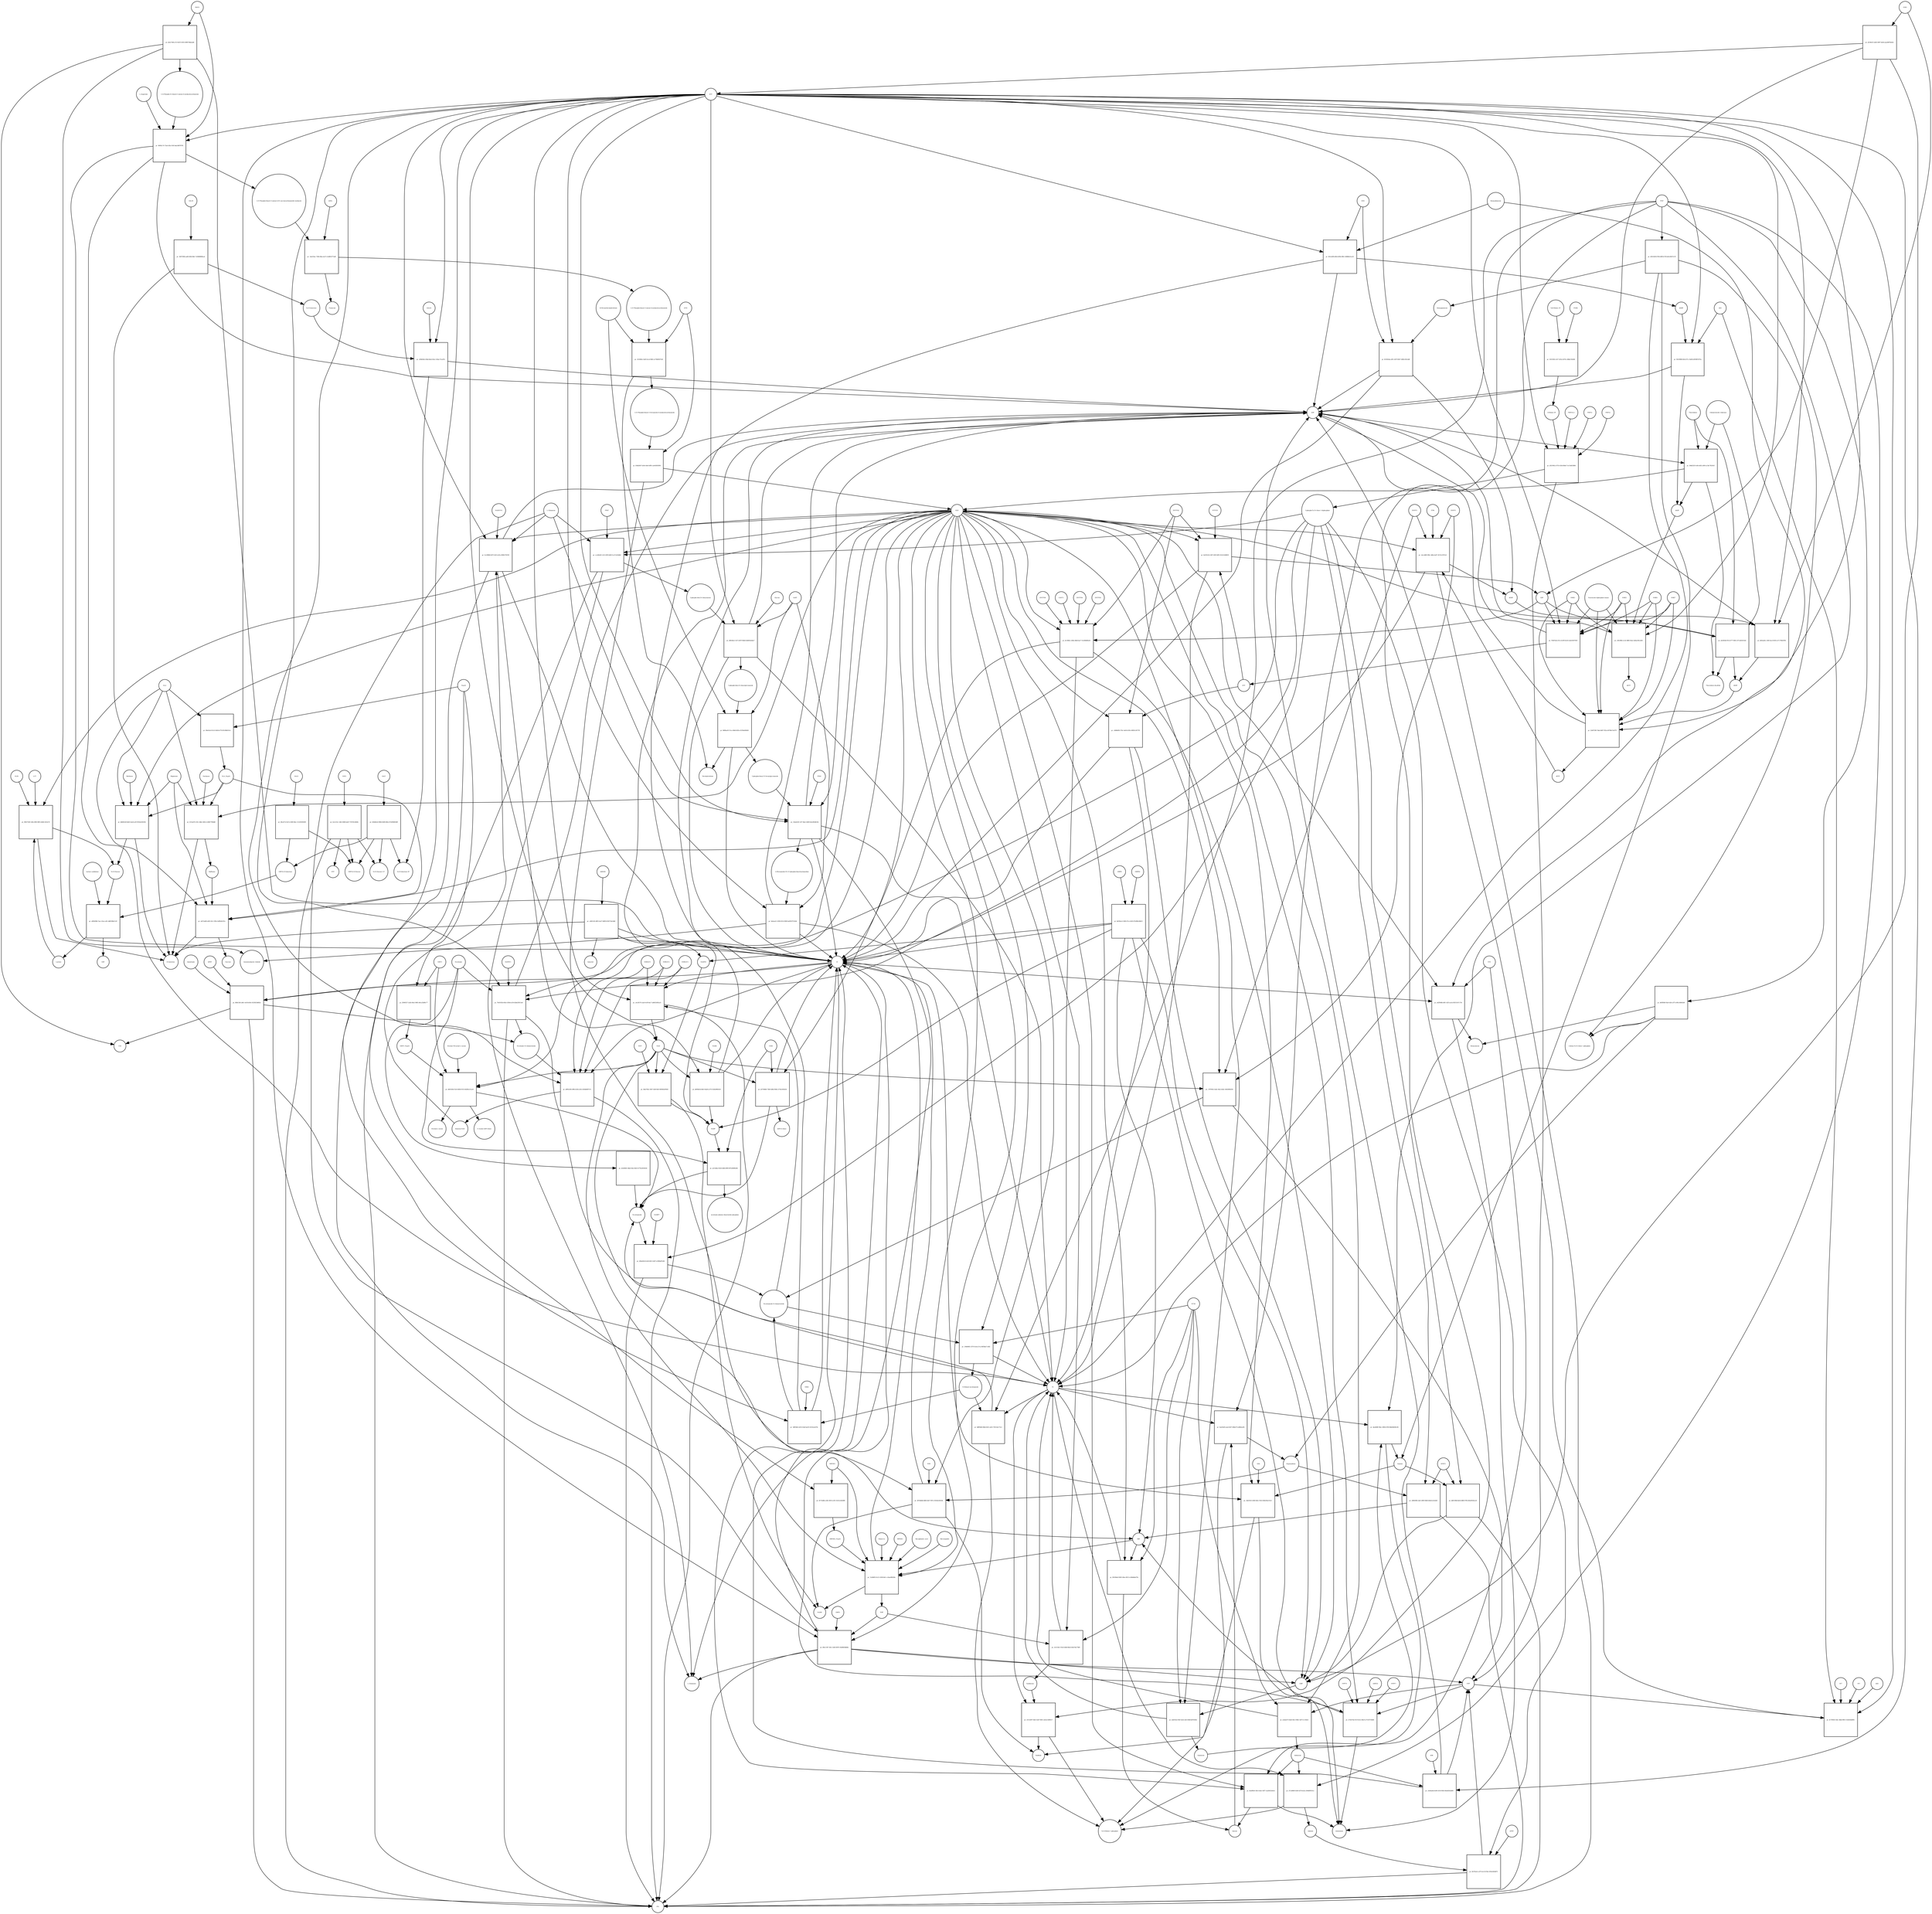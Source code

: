 strict digraph  {
"pr_30475994-ae80-4f44-88a7-163808908ca4" [annotation="", bipartite=1, cls=process, fontsize=4, label="pr_30475994-ae80-4f44-88a7-163808908ca4", shape=square];
"D-Galactose" [annotation="urn_miriam_obo.chebi_CHEBI%3A27667|urn_miriam_pubchem.compound_439353", bipartite=0, cls="simple chemical", fontsize=4, label="D-Galactose", shape=circle];
"Î±-D-Galactose" [annotation="urn_miriam_obo.chebi_CHEBI%3A28061|urn_miriam_pubchem.compound_439357", bipartite=0, cls="simple chemical", fontsize=4, label="Î±-D-Galactose", shape=circle];
GALM [annotation="", bipartite=0, cls=macromolecule, fontsize=4, label=GALM, shape=circle];
"pr_c83b02b2-45bd-4bcb-82a1-41bec72ce87e" [annotation="", bipartite=1, cls=process, fontsize=4, label="pr_c83b02b2-45bd-4bcb-82a1-41bec72ce87e", shape=square];
"Î±-D-Galactose-1P" [annotation="urn_miriam_obo.chebi_CHEBI%3A17973|urn_miriam_pubchem.compound_123912", bipartite=0, cls="simple chemical", fontsize=4, label="Î±-D-Galactose-1P", shape=circle];
GALK1 [annotation="", bipartite=0, cls=macromolecule, fontsize=4, label=GALK1, shape=circle];
ATP [annotation="urn_miriam_obo.chebi_CHEBI%3A15422|urn_miriam_pubchem.compound_5957", bipartite=0, cls="simple chemical", fontsize=4, label=ATP, shape=circle];
ADP [annotation="urn_miriam_obo.chebi_CHEBI%3A16761|urn_miriam_pubchem.compound_6022", bipartite=0, cls="simple chemical", fontsize=4, label=ADP, shape=circle];
"pr_83b4b5e4-980d-4b96-882e-87ef69b95d9f" [annotation="", bipartite=1, cls=process, fontsize=4, label="pr_83b4b5e4-980d-4b96-882e-87ef69b95d9f", shape=square];
"UDP-Î±-D-Galactose" [annotation="urn_miriam_obo.chebi_CHEBI%3A66914|urn_miriam_pubchem.compound_18068", bipartite=0, cls="simple chemical", fontsize=4, label="UDP-Î±-D-Galactose", shape=circle];
GALT [annotation="", bipartite=0, cls=macromolecule, fontsize=4, label=GALT, shape=circle];
"UDP-Î±-D-Glucose" [annotation="urn_miriam_obo.chebi_CHEBI%3A46229|urn_miriam_pubchem.compound_8629", bipartite=0, cls="simple chemical", fontsize=4, label="UDP-Î±-D-Glucose", shape=circle];
"Î±-D-Glucose-1-P" [annotation="urn_miriam_obo.chebi_CHEBI%3A29042|urn_miriam_pubchem.compound_439165", bipartite=0, cls="simple chemical", fontsize=4, label="Î±-D-Glucose-1-P", shape=circle];
"pr_fa1e152c-1db3-4088-ba4f-737b78c4446b" [annotation="", bipartite=1, cls=process, fontsize=4, label="pr_fa1e152c-1db3-4088-ba4f-737b78c4446b", shape=square];
UGP2 [annotation="", bipartite=0, cls=macromolecule, fontsize=4, label=UGP2, shape=circle];
PPi [annotation="urn_miriam_obo.chebi_CHEBI%3A18361|urn_miriam_pubchem.compound_644102", bipartite=0, cls="simple chemical", fontsize=4, label=PPi, shape=circle];
UTP [annotation="urn_miriam_obo.chebi_CHEBI%3A15713|urn_miriam_pubchem.compound_6133", bipartite=0, cls="simple chemical", fontsize=4, label=UTP, shape=circle];
"pr_08caf7c4-9a7a-458f-84ec-513291f65009" [annotation="", bipartite=1, cls=process, fontsize=4, label="pr_08caf7c4-9a7a-458f-84ec-513291f65009", shape=square];
GALE [annotation="", bipartite=0, cls=macromolecule, fontsize=4, label=GALE, shape=circle];
Lactose [annotation="urn_miriam_obo.chebi_CHEBI%3A17716|urn_miriam_pubchem.compound_440995", bipartite=0, cls="simple chemical", fontsize=4, label=Lactose, shape=circle];
"pr_906375d9-1d9a-4f06-98f5-d3d0c1823e76" [annotation="", bipartite=1, cls=process, fontsize=4, label="pr_906375d9-1d9a-4f06-98f5-d3d0c1823e76", shape=square];
GLB1 [annotation="", bipartite=0, cls=macromolecule, fontsize=4, label=GLB1, shape=circle];
LCT [annotation="", bipartite=0, cls=macromolecule, fontsize=4, label=LCT, shape=circle];
H2O [annotation="urn_miriam_obo.chebi_CHEBI%3A15377|urn_miriam_pubchem.compound_962", bipartite=0, cls="simple chemical", fontsize=4, label=H2O, shape=circle];
"Î±-D-Glucose" [annotation="urn_miriam_obo.chebi_CHEBI%3A28102|urn_miriam_pubchem.compound_79025", bipartite=0, cls="simple chemical", fontsize=4, label="Î±-D-Glucose", shape=circle];
"pr_cdfd1243-d855-4e27-8d99-6256719a34d6" [annotation="", bipartite=1, cls=process, fontsize=4, label="pr_cdfd1243-d855-4e27-8d99-6256719a34d6", shape=square];
Galacitol [annotation="urn_miriam_obo.chebi_CHEBI%3A16813|urn_miriam_pubchem.compound_11850", bipartite=0, cls="simple chemical", fontsize=4, label=Galacitol, shape=circle];
AKR1B1 [annotation="", bipartite=0, cls=macromolecule, fontsize=4, label=AKR1B1, shape=circle];
NADP [annotation="urn_miriam_obo.chebi_CHEBI%3A18009|urn_miriam_pubchem.compound_5886", bipartite=0, cls="simple chemical", fontsize=4, label=NADP, shape=circle];
NADPH [annotation="urn_miriam_obo.chebi_CHEBI%3A16474|urn_miriam_pubchem.compound_5884", bipartite=0, cls="simple chemical", fontsize=4, label=NADPH, shape=circle];
H [annotation="urn_miriam_obo.chebi_CHEBI%3A24636|urn_miriam_pubchem.compound_1038", bipartite=0, cls="simple chemical", fontsize=4, label=H, shape=circle];
Melibiose [annotation="urn_miriam_obo.chebi_CHEBI%3A28053|urn_miriam_pubchem.compound_440658", bipartite=0, cls="simple chemical", fontsize=4, label=Melibiose, shape=circle];
"pr_db460cb9-bb45-4a2d-acff-f935eb356392" [annotation="", bipartite=1, cls=process, fontsize=4, label="pr_db460cb9-bb45-4a2d-acff-f935eb356392", shape=square];
GLA [annotation="", bipartite=0, cls=macromolecule, fontsize=4, label=GLA, shape=circle];
GLA_Nsp14 [annotation="", bipartite=0, cls=complex, fontsize=4, label=GLA_Nsp14, shape=circle];
Migalastat [annotation="urn_miriam_pubmed_10866822|urn_miriam_obo.chebi_CHEBI%3A135923|urn_miriam_pubchem.compound_176077", bipartite=0, cls="simple chemical", fontsize=4, label=Migalastat, shape=circle];
Raffinose [annotation="urn_miriam_obo.chebi_CHEBI%3A16634|urn_miriam_pubchem.compound_439242", bipartite=0, cls="simple chemical", fontsize=4, label=Raffinose, shape=circle];
"pr_a027a4d9-e403-43c1-9f2e-fafffe8c931c" [annotation="", bipartite=1, cls=process, fontsize=4, label="pr_a027a4d9-e403-43c1-9f2e-fafffe8c931c", shape=square];
Sucrose [annotation="urn_miriam_obo.chebi_CHEBI%3A17992|urn_miriam_pubchem.compound_5988", bipartite=0, cls="simple chemical", fontsize=4, label=Sucrose, shape=circle];
"pr_a983d58b-7aec-41ee-a2fc-dd65588a7e3f" [annotation="", bipartite=1, cls=process, fontsize=4, label="pr_a983d58b-7aec-41ee-a2fc-dd65588a7e3f", shape=square];
"lactose synthetase" [annotation="", bipartite=0, cls=complex, fontsize=4, label="lactose synthetase", shape=circle];
UDP [annotation="urn_miriam_obo.chebi_CHEBI%3A17659|urn_miriam_pubchem.compound_6031", bipartite=0, cls="simple chemical", fontsize=4, label=UDP, shape=circle];
Stachyose [annotation="urn_miriam_obo.chebi_CHEBI%3A17164|urn_miriam_pubchem.compound_439531", bipartite=0, cls="simple chemical", fontsize=4, label=Stachyose, shape=circle];
"pr_f315ad74-335c-4dbc-b042-e1d9b7790dd8" [annotation="", bipartite=1, cls=process, fontsize=4, label="pr_f315ad74-335c-4dbc-b042-e1d9b7790dd8", shape=square];
NAD [annotation="urn_miriam_obo.chebi_CHEBI%3A15846|urn_miriam_pubchem.compound_5892", bipartite=0, cls="simple chemical", fontsize=4, label=NAD, shape=circle];
"pr_b695b41d-b8c9-4b26-a170-532fa9965410" [annotation="", bipartite=1, cls=process, fontsize=4, label="pr_b695b41d-b8c9-4b26-a170-532fa9965410", shape=square];
NADK [annotation="", bipartite=0, cls=macromolecule, fontsize=4, label=NADK, shape=circle];
"pr_58a5782e-3047-424f-8b1f-6f8382ef9565" [annotation="", bipartite=1, cls=process, fontsize=4, label="pr_58a5782e-3047-424f-8b1f-6f8382ef9565", shape=square];
NADH [annotation="urn_miriam_obo.chebi_CHEBI%3A16908|urn_miriam_pubchem.compound_439153", bipartite=0, cls="simple chemical", fontsize=4, label=NADH, shape=circle];
NNT [annotation="", bipartite=0, cls=macromolecule, fontsize=4, label=NNT, shape=circle];
"Deamino-NAD" [annotation="urn_miriam_obo.chebi_CHEBI%3A18304|urn_miriam_pubchem.compound_135421870", bipartite=0, cls="simple chemical", fontsize=4, label="Deamino-NAD", shape=circle];
"pr_5cc89864-b973-4fc9-a91a-069fe7f3f35f" [annotation="", bipartite=1, cls=process, fontsize=4, label="pr_5cc89864-b973-4fc9-a91a-069fe7f3f35f", shape=square];
NADSYN1 [annotation=urn_miriam_pubmed_12547821, bipartite=0, cls=macromolecule, fontsize=4, label=NADSYN1, shape=circle];
"L-Glutamine" [annotation="urn_miriam_obo.chebi_CHEBI%3A18050|urn_miriam_pubchem.compound_5961", bipartite=0, cls="simple chemical", fontsize=4, label="L-Glutamine", shape=circle];
"L-Glutamate" [annotation="urn_miriam_obo.chebi_CHEBI%3A16015|urn_miriam_pubchem.compound_33032", bipartite=0, cls="simple chemical", fontsize=4, label="L-Glutamate", shape=circle];
"Nicotinamide D-ribonucleotide" [annotation="urn_miriam_obo.chebi_CHEBI%3A16171|urn_miriam_pubchem.compound_14180", bipartite=0, cls="simple chemical", fontsize=4, label="Nicotinamide D-ribonucleotide", shape=circle];
"pr_cdc28176-2aa9-4cf8-8ac7-ad6025d92a31" [annotation="", bipartite=1, cls=process, fontsize=4, label="pr_cdc28176-2aa9-4cf8-8ac7-ad6025d92a31", shape=square];
NMNAT2 [annotation=urn_miriam_pubmed_12359228, bipartite=0, cls=macromolecule, fontsize=4, label=NMNAT2, shape=circle];
NMNAT1 [annotation=urn_miriam_pubmed_12359228, bipartite=0, cls=macromolecule, fontsize=4, label=NMNAT1, shape=circle];
NMNAT3 [annotation=urn_miriam_pubmed_17402747, bipartite=0, cls=macromolecule, fontsize=4, label=NMNAT3, shape=circle];
"pr_c787003c-bedc-4fa2-b2b2-1662f4f0ef20" [annotation="", bipartite=1, cls=process, fontsize=4, label="pr_c787003c-bedc-4fa2-b2b2-1662f4f0ef20", shape=square];
ENPP1 [annotation="", bipartite=0, cls=macromolecule, fontsize=4, label=ENPP1, shape=circle];
ENPP3 [annotation="", bipartite=0, cls=macromolecule, fontsize=4, label=ENPP3, shape=circle];
AMP [annotation="urn_miriam_obo.chebi_CHEBI%3A16027|urn_miriam_pubchem.compound_6083", bipartite=0, cls="simple chemical", fontsize=4, label=AMP, shape=circle];
"N-Ribosyl-nicotinamide" [annotation="urn_miriam_obo.chebi_CHEBI%3A15927|urn_miriam_pubchem.compound_439924", bipartite=0, cls="simple chemical", fontsize=4, label="N-Ribosyl-nicotinamide", shape=circle];
"pr_5dff3b62-dc92-43a8-ba39-3251fa2a470c" [annotation="", bipartite=1, cls=process, fontsize=4, label="pr_5dff3b62-dc92-43a8-ba39-3251fa2a470c", shape=square];
NRK1 [annotation="", bipartite=0, cls=macromolecule, fontsize=4, label=NRK1, shape=circle];
"pr_194b9665-3570-41eb-a7ca-66f5bbc7cd82" [annotation="", bipartite=1, cls=process, fontsize=4, label="pr_194b9665-3570-41eb-a7ca-66f5bbc7cd82", shape=square];
NT5E [annotation=urn_miriam_pubmed_2848759, bipartite=0, cls=macromolecule, fontsize=4, label=NT5E, shape=circle];
Pi [annotation="urn_miriam_obo.chebi_CHEBI%3A18367|urn_miriam_pubchem.compound_1061", bipartite=0, cls="simple chemical", fontsize=4, label=Pi, shape=circle];
Nicotinate [annotation="urn_miriam_obo.chebi_CHEBI%3A32544|urn_miriam_pubchem.compound_937", bipartite=0, cls="simple chemical", fontsize=4, label=Nicotinate, shape=circle];
"pr_ee51d6a3-fb34-4d64-8f99-997a969f6284" [annotation="", bipartite=1, cls=process, fontsize=4, label="pr_ee51d6a3-fb34-4d64-8f99-997a969f6284", shape=square];
Nicotinamide [annotation="urn_miriam_obo.chebi_CHEBI%3A17154|urn_miriam_pubchem.compound_936", bipartite=0, cls="simple chemical", fontsize=4, label=Nicotinamide, shape=circle];
CD38 [annotation=urn_miriam_pubmed_16690024, bipartite=0, cls=macromolecule, fontsize=4, label=CD38, shape=circle];
"nicotinate-adenine dinucleotide phosphate" [annotation="urn_miriam_obo.chebi_CHEBI%3A75967|urn_miriam_pubchem.compound_71768143", bipartite=0, cls="simple chemical", fontsize=4, label="nicotinate-adenine dinucleotide phosphate", shape=circle];
"pr_d5be6d1d-6cd6-4621-b3d7-a3380aff1d62" [annotation="", bipartite=1, cls=process, fontsize=4, label="pr_d5be6d1d-6cd6-4621-b3d7-a3380aff1d62", shape=square];
NAMPT [annotation="", bipartite=0, cls=macromolecule, fontsize=4, label=NAMPT, shape=circle];
"5-phospho-Î±-D-ribose 1-diphosphate" [annotation="urn_miriam_obo.chebi_CHEBI%3A17111|urn_miriam_pubchem.compound_7339", bipartite=0, cls="simple chemical", fontsize=4, label="5-phospho-Î±-D-ribose 1-diphosphate", shape=circle];
"pr_b8fff4d6-60bd-4431-a425-70515efc75c2" [annotation="", bipartite=1, cls=process, fontsize=4, label="pr_b8fff4d6-60bd-4431-a425-70515efc75c2", shape=square];
PNP [annotation="", bipartite=0, cls=macromolecule, fontsize=4, label=PNP, shape=circle];
"Î±-D-Ribose 1-phosphate" [annotation="urn_miriam_obo.chebi_CHEBI%3A16300|urn_miriam_pubchem.compound_439236", bipartite=0, cls="simple chemical", fontsize=4, label="Î±-D-Ribose 1-phosphate", shape=circle];
"pr_6401020e-f2c8-4858-9153-642fb1a7ace9" [annotation="", bipartite=1, cls=process, fontsize=4, label="pr_6401020e-f2c8-4858-9153-642fb1a7ace9", shape=square];
SIRT5 [annotation=urn_miriam_pubmed_17694089, bipartite=0, cls=macromolecule, fontsize=4, label=SIRT5, shape=circle];
SIRT5_Nsp14 [annotation="", bipartite=0, cls=complex, fontsize=4, label=SIRT5_Nsp14, shape=circle];
"Histone N6-acetyl-L-lysine" [annotation="urn_miriam_pubchem.substance_5094", bipartite=0, cls="simple chemical", fontsize=4, label="Histone N6-acetyl-L-lysine", shape=circle];
"O-Acetyl-ADP-ribose" [annotation="urn_miriam_obo.chebi_CHEBI%3A76279|urn_miriam_pubchem.compound_72193709", bipartite=0, cls="simple chemical", fontsize=4, label="O-Acetyl-ADP-ribose", shape=circle];
"Histone-L-lysine" [annotation="urn_miriam_obo.chebi_CHEBI%3A5738|urn_miriam_pubchem.substance_5447|urn_miriam_pubchem.substance_223439948", bipartite=0, cls="simple chemical", fontsize=4, label="Histone-L-lysine", shape=circle];
"pr_b3739466-73b9-428b-9566-c574e1692434" [annotation="", bipartite=1, cls=process, fontsize=4, label="pr_b3739466-73b9-428b-9566-c574e1692434", shape=square];
"ADP-D-ribose" [annotation="urn_miriam_obo.chebi_CHEBI%3A16960|urn_miriam_pubchem.compound_33576", bipartite=0, cls="simple chemical", fontsize=4, label="ADP-D-ribose", shape=circle];
"Nicotinate D-ribonucleotide" [annotation="urn_miriam_obo.chebi_CHEBI%3A15763|urn_miriam_pubchem.compound_121992", bipartite=0, cls="simple chemical", fontsize=4, label="Nicotinate D-ribonucleotide", shape=circle];
"pr_e8f9cd38-e99b-423b-a33e-2636d0df7e7e" [annotation="", bipartite=1, cls=process, fontsize=4, label="pr_e8f9cd38-e99b-423b-a33e-2636d0df7e7e", shape=square];
Quinolinate [annotation="urn_miriam_obo.chebi_CHEBI%3A16675|urn_miriam_pubchem.compound_1066", bipartite=0, cls="simple chemical", fontsize=4, label=Quinolinate, shape=circle];
"pr_8fdb13bf-ad6c-4e58-b03d-1823823b882e" [annotation="", bipartite=1, cls=process, fontsize=4, label="pr_8fdb13bf-ad6c-4e58-b03d-1823823b882e", shape=square];
QPRT [annotation="", bipartite=0, cls=macromolecule, fontsize=4, label=QPRT, shape=circle];
CO2 [annotation="urn_miriam_obo.chebi_CHEBI%3A16526|urn_miriam_pubchem.compound_280", bipartite=0, cls="simple chemical", fontsize=4, label=CO2, shape=circle];
"pr_79e9192b-843e-439b-bc38-62bb25f013a9" [annotation="", bipartite=1, cls=process, fontsize=4, label="pr_79e9192b-843e-439b-bc38-62bb25f013a9", shape=square];
NAPRT1 [annotation="", bipartite=0, cls=macromolecule, fontsize=4, label=NAPRT1, shape=circle];
"pr_d1d30601-8be6-4fa3-8b33-477b23039256" [annotation="", bipartite=1, cls=process, fontsize=4, label="pr_d1d30601-8be6-4fa3-8b33-477b23039256", shape=square];
"Î±D-Ribose 1P" [annotation="urn_miriam_obo.chebi_CHEBI%3A16300|urn_miriam_pubchem.compound_439236", bipartite=0, cls="simple chemical", fontsize=4, label="Î±D-Ribose 1P", shape=circle];
"pr_53515f43-c617-425e-b578-c28bfa7d3d58" [annotation="", bipartite=1, cls=process, fontsize=4, label="pr_53515f43-c617-425e-b578-c28bfa7d3d58", shape=square];
"D-Ribose 5P" [annotation="urn_miriam_obo.chebi_CHEBI%3A78679|urn_miriam_pubchem.compound_439167", bipartite=0, cls="simple chemical", fontsize=4, label="D-Ribose 5P", shape=circle];
PGM2 [annotation="", bipartite=0, cls=macromolecule, fontsize=4, label=PGM2, shape=circle];
"pr_d321961a-4755-433d-8b0d-7ce15d435884" [annotation="", bipartite=1, cls=process, fontsize=4, label="pr_d321961a-4755-433d-8b0d-7ce15d435884", shape=square];
PRPS1 [annotation="", bipartite=0, cls=macromolecule, fontsize=4, label=PRPS1, shape=circle];
PRPS2 [annotation="", bipartite=0, cls=macromolecule, fontsize=4, label=PRPS2, shape=circle];
PRPS1L1 [annotation="", bipartite=0, cls=macromolecule, fontsize=4, label=PRPS1L1, shape=circle];
"pr_cce40eb9-1c02-43f9-b449-5ccf11d1b6b0" [annotation="", bipartite=1, cls=process, fontsize=4, label="pr_cce40eb9-1c02-43f9-b449-5ccf11d1b6b0", shape=square];
"5-phospho-beta-D-ribosylamine" [annotation="urn_miriam_obo.chebi_CHEBI%3A37737|urn_miriam_pubchem.compound_439905", bipartite=0, cls="simple chemical", fontsize=4, label="5-phospho-beta-D-ribosylamine", shape=circle];
PPAT [annotation="", bipartite=0, cls=macromolecule, fontsize=4, label=PPAT, shape=circle];
"pr_d49cbbc2-3e72-467f-96d4-62dfd16a9ae7" [annotation="", bipartite=1, cls=process, fontsize=4, label="pr_d49cbbc2-3e72-467f-96d4-62dfd16a9ae7", shape=square];
"5-phospho-beta-D-ribosylglycinamide" [annotation="urn_miriam_obo.chebi_CHEBI%3A143788|urn_miriam_pubchem.compound_129630972", bipartite=0, cls="simple chemical", fontsize=4, label="5-phospho-beta-D-ribosylglycinamide", shape=circle];
GART [annotation="", bipartite=0, cls=macromolecule, fontsize=4, label=GART, shape=circle];
Glycine [annotation="urn_miriam_obo.chebi_CHEBI%3A15428|urn_miriam_pubchem.compound_750", bipartite=0, cls="simple chemical", fontsize=4, label=Glycine, shape=circle];
"pr_8d68aa03-51ca-4b6d-bf2b-e5339a649d26" [annotation="", bipartite=1, cls=process, fontsize=4, label="pr_8d68aa03-51ca-4b6d-bf2b-e5339a649d26", shape=square];
"5-phosphoribosyl-N-formylglycinamide" [annotation="urn_miriam_pubchem.compound_129652037", bipartite=0, cls="simple chemical", fontsize=4, label="5-phosphoribosyl-N-formylglycinamide", shape=circle];
"10-Formyltetrahydrofolate" [annotation="urn_miriam_obo.chebi_CHEBI%3A15637|urn_miriam_pubchem.compound_135450591", bipartite=0, cls="simple chemical", fontsize=4, label="10-Formyltetrahydrofolate", shape=circle];
Tetrahydrofolate [annotation="urn_miriam_obo.chebi_CHEBI%3A67016|urn_miriam_pubchem.compound_135444742", bipartite=0, cls="simple chemical", fontsize=4, label=Tetrahydrofolate, shape=circle];
"pr_10aeb250-12f7-4ba1-b469-fafa385d633b" [annotation="", bipartite=1, cls=process, fontsize=4, label="pr_10aeb250-12f7-4ba1-b469-fafa385d633b", shape=square];
"2-(Formamido)-N1-(5'-phosphoribosyl)acetamidine" [annotation="urn_miriam_pubchem.compound_5462266", bipartite=0, cls="simple chemical", fontsize=4, label="2-(Formamido)-N1-(5'-phosphoribosyl)acetamidine", shape=circle];
PFAS [annotation="", bipartite=0, cls=macromolecule, fontsize=4, label=PFAS, shape=circle];
"pr_0afaea21-2038-4514-9000-be9919710244" [annotation="", bipartite=1, cls=process, fontsize=4, label="pr_0afaea21-2038-4514-9000-be9919710244", shape=square];
"Aminoimidazole ribotide" [annotation="urn_miriam_obo.chebi_CHEBI%3A138560|urn_miriam_pubchem.compound_161500", bipartite=0, cls="simple chemical", fontsize=4, label="Aminoimidazole ribotide", shape=circle];
"pr_be4c7404-a7c9-4b72-8355-0895748aeadb" [annotation="", bipartite=1, cls=process, fontsize=4, label="pr_be4c7404-a7c9-4b72-8355-0895748aeadb", shape=square];
"1-(5-Phospho-D-ribosyl)-5-amino-4-imidazolecarboxylate" [annotation="urn_miriam_obo.chebi_CHEBI%3A28413|urn_miriam_pubchem.compound_165388", bipartite=0, cls="simple chemical", fontsize=4, label="1-(5-Phospho-D-ribosyl)-5-amino-4-imidazolecarboxylate", shape=circle];
PAICS [annotation="", bipartite=0, cls=macromolecule, fontsize=4, label=PAICS, shape=circle];
"pr_96963c74-72ed-43fa-916f-bda34f8787f6" [annotation="", bipartite=1, cls=process, fontsize=4, label="pr_96963c74-72ed-43fa-916f-bda34f8787f6", shape=square];
"1-(5'-Phosphoribosyl)-5-amino-4-(N-succinocarboxamide)-imidazole" [annotation="urn_miriam_obo.chebi_CHEBI%3A18319|urn_miriam_pubchem.compound_160666", bipartite=0, cls="simple chemical", fontsize=4, label="1-(5'-Phosphoribosyl)-5-amino-4-(N-succinocarboxamide)-imidazole", shape=circle];
"L-Aspartate" [annotation="urn_miriam_obo.chebi_CHEBI%3A17053|urn_miriam_pubchem.compound_5960", bipartite=0, cls="simple chemical", fontsize=4, label="L-Aspartate", shape=circle];
"pr_1da103ac-7284-49ee-ba72-3cd065377ed0" [annotation="", bipartite=1, cls=process, fontsize=4, label="pr_1da103ac-7284-49ee-ba72-3cd065377ed0", shape=square];
"1-(5'-Phosphoribosyl)-5-amino-4-imidazolecarboxamide" [annotation="urn_miriam_obo.chebi_CHEBI%3A18406|urn_miriam_pubchem.compound_65110", bipartite=0, cls="simple chemical", fontsize=4, label="1-(5'-Phosphoribosyl)-5-amino-4-imidazolecarboxamide", shape=circle];
ADSL [annotation="", bipartite=0, cls=macromolecule, fontsize=4, label=ADSL, shape=circle];
Fumarate [annotation="urn_miriam_obo.chebi_CHEBI%3A29806|urn_miriam_pubchem.compound_5460307", bipartite=0, cls="simple chemical", fontsize=4, label=Fumarate, shape=circle];
"pr_2533842c-8e05-4ccd-9bf2-a170b9567528" [annotation="", bipartite=1, cls=process, fontsize=4, label="pr_2533842c-8e05-4ccd-9bf2-a170b9567528", shape=square];
"1-(5'-Phosphoribosyl)-5-formamido-4-imidazolecarboxamide" [annotation="urn_miriam_obo.chebi_CHEBI%3A18381|urn_miriam_pubchem.compound_166760", bipartite=0, cls="simple chemical", fontsize=4, label="1-(5'-Phosphoribosyl)-5-formamido-4-imidazolecarboxamide", shape=circle];
ATIC [annotation="", bipartite=0, cls=macromolecule, fontsize=4, label=ATIC, shape=circle];
"pr_05db2847-b244-44e6-bff8-cae645f63f08" [annotation="", bipartite=1, cls=process, fontsize=4, label="pr_05db2847-b244-44e6-bff8-cae645f63f08", shape=square];
IMP [annotation="urn_miriam_obo.chebi_CHEBI%3A17202|urn_miriam_pubchem.compound_135398640", bipartite=0, cls="simple chemical", fontsize=4, label=IMP, shape=circle];
"pr_7a2b6f03-0c21-4168-8efc-cc6aed96284c" [annotation="", bipartite=1, cls=process, fontsize=4, label="pr_7a2b6f03-0c21-4168-8efc-cc6aed96284c", shape=square];
XMP [annotation="urn_miriam_obo.chebi_CHEBI%3A15652|urn_miriam_pubchem.compound_73323", bipartite=0, cls="simple chemical", fontsize=4, label=XMP, shape=circle];
IMPDH1 [annotation="", bipartite=0, cls=macromolecule, fontsize=4, label=IMPDH1, shape=circle];
IMPDH2 [annotation="", bipartite=0, cls=macromolecule, fontsize=4, label=IMPDH2, shape=circle];
IMPDH2_Nsp14 [annotation="", bipartite=0, cls=complex, fontsize=4, label=IMPDH2_Nsp14, shape=circle];
"Mycophenolic acid" [annotation="urn_miriam_pubmed_5799033|urn_miriam_obo.chebi_CHEBI%3A168396|urn_miriam_pubchem.compound_446541", bipartite=0, cls="simple chemical", fontsize=4, label="Mycophenolic acid", shape=circle];
Merimepodib [annotation="urn_miriam_pubmed_10878288|urn_miriam_pubchem.compound_53241", bipartite=0, cls="simple chemical", fontsize=4, label=Merimepodib, shape=circle];
Ribavirin [annotation="urn_miriam_pubmed_22555152|urn_miriam_obo.chebi_CHEBI%3A63580|urn_miriam_pubchem.compound_37542", bipartite=0, cls="simple chemical", fontsize=4, label=Ribavirin, shape=circle];
"pr_69ec1367-2b1c-42d5-8676-18e8663bb6bc" [annotation="", bipartite=1, cls=process, fontsize=4, label="pr_69ec1367-2b1c-42d5-8676-18e8663bb6bc", shape=square];
GMP [annotation="urn_miriam_obo.chebi_CHEBI%3A17345|urn_miriam_pubchem.compound_135398631", bipartite=0, cls="simple chemical", fontsize=4, label=GMP, shape=circle];
GMPS [annotation=urn_miriam_pubmed_8089153, bipartite=0, cls=macromolecule, fontsize=4, label=GMPS, shape=circle];
"pr_d2166cf2-a6d3-4907-be64-aaa28870a62e" [annotation="", bipartite=1, cls=process, fontsize=4, label="pr_d2166cf2-a6d3-4907-be64-aaa28870a62e", shape=square];
GDP [annotation="urn_miriam_obo.chebi_CHEBI%3A17552|urn_miriam_pubchem.compound_135398619", bipartite=0, cls="simple chemical", fontsize=4, label=GDP, shape=circle];
GUK1 [annotation=urn_miriam_pubmed_8663313, bipartite=0, cls=macromolecule, fontsize=4, label=GUK1, shape=circle];
"pr_70587eb2-d7ce-4c99-9c28-3cde53937929" [annotation="", bipartite=1, cls=process, fontsize=4, label="pr_70587eb2-d7ce-4c99-9c28-3cde53937929", shape=square];
GTP [annotation="urn_miriam_obo.chebi_CHEBI%3A15996|urn_miriam_pubchem.compound_35398633", bipartite=0, cls="simple chemical", fontsize=4, label=GTP, shape=circle];
NME3 [annotation="", bipartite=0, cls=macromolecule, fontsize=4, label=NME3, shape=circle];
"Nucleoside diphosphate kinase" [annotation="", bipartite=0, cls=complex, fontsize=4, label="Nucleoside diphosphate kinase", shape=circle];
NME5 [annotation="", bipartite=0, cls=macromolecule, fontsize=4, label=NME5, shape=circle];
NME6 [annotation="", bipartite=0, cls=macromolecule, fontsize=4, label=NME6, shape=circle];
NME7 [annotation="", bipartite=0, cls=macromolecule, fontsize=4, label=NME7, shape=circle];
"pr_eb33f5d5-ff14-4777-8051-d71cb61615d2" [annotation="", bipartite=1, cls=process, fontsize=4, label="pr_eb33f5d5-ff14-4777-8051-d71cb61615d2", shape=square];
dGDP [annotation="urn_miriam_obo.chebi_CHEBI%3A28862|urn_miriam_pubchem.compound_135398595", bipartite=0, cls="simple chemical", fontsize=4, label=dGDP, shape=circle];
"ribonucleoside reductase" [annotation="", bipartite=0, cls=complex, fontsize=4, label="ribonucleoside reductase", shape=circle];
Thioredoxin [annotation="urn_miriam_obo.chebi_CHEBI%3A15033|urn_miriam_pubchem.substance_223441017|urn_miriam_pubchem.substance_3635", bipartite=0, cls="simple chemical", fontsize=4, label=Thioredoxin, shape=circle];
"Thioredoxin disulfide" [annotation="urn_miriam_obo.chebi_CHEBI%3A18191|urn_miriam_pubchem.substance_11533266|urn_miriam_pubchem.substance_3636", bipartite=0, cls="simple chemical", fontsize=4, label="Thioredoxin disulfide", shape=circle];
"pr_22d47296-7dab-4b87-952a-b0768e7e4379" [annotation="", bipartite=1, cls=process, fontsize=4, label="pr_22d47296-7dab-4b87-952a-b0768e7e4379", shape=square];
dGTP [annotation="urn_miriam_obo.chebi_CHEBI%3A16497|urn_miriam_pubchem.compound_135398599", bipartite=0, cls="simple chemical", fontsize=4, label=dGTP, shape=circle];
dGMP [annotation="urn_miriam_obo.chebi_CHEBI%3A16192|urn_miriam_pubchem.compound_135398597", bipartite=0, cls="simple chemical", fontsize=4, label=dGMP, shape=circle];
"pr_6d52ad5c-c06f-4ca3-8165-a17c7945d784" [annotation="", bipartite=1, cls=process, fontsize=4, label="pr_6d52ad5c-c06f-4ca3-8165-a17c7945d784", shape=square];
Deoxyguanosine [annotation="urn_miriam_obo.chebi_CHEBI%3A17172|urn_miriam_pubchem.compound_135398592", bipartite=0, cls="simple chemical", fontsize=4, label=Deoxyguanosine, shape=circle];
"pr_653502da-a951-447f-85d7-2685c925cb6f" [annotation="", bipartite=1, cls=process, fontsize=4, label="pr_653502da-a951-447f-85d7-2685c925cb6f", shape=square];
DCK [annotation="", bipartite=0, cls=macromolecule, fontsize=4, label=DCK, shape=circle];
"pr_df161829-6760-4f09-b739-b43c85f27a70" [annotation="", bipartite=1, cls=process, fontsize=4, label="pr_df161829-6760-4f09-b739-b43c85f27a70", shape=square];
Guanine [annotation="urn_miriam_obo.chebi_CHEBI%3A16235|urn_miriam_pubchem.compound_135398634", bipartite=0, cls="simple chemical", fontsize=4, label=Guanine, shape=circle];
"2-deoxy-Î±-D-ribose 1-phosphate" [annotation="urn_miriam_obo.chebi_CHEBI%3A28542|urn_miriam_pubchem.compound_439287", bipartite=0, cls="simple chemical", fontsize=4, label="2-deoxy-Î±-D-ribose 1-phosphate", shape=circle];
"pr_cbccdd83-f86c-4d0a-be07-2f131c67b7a5" [annotation="", bipartite=1, cls=process, fontsize=4, label="pr_cbccdd83-f86c-4d0a-be07-2f131c67b7a5", shape=square];
ITPA [annotation="", bipartite=0, cls=macromolecule, fontsize=4, label=ITPA, shape=circle];
"pr_dbf3198d-bb34-4860-97fb-fd5e0503ece8" [annotation="", bipartite=1, cls=process, fontsize=4, label="pr_dbf3198d-bb34-4860-97fb-fd5e0503ece8", shape=square];
HPRT1 [annotation="", bipartite=0, cls=macromolecule, fontsize=4, label=HPRT1, shape=circle];
Guanosine [annotation="urn_miriam_obo.chebi_CHEBI%3A16750|urn_miriam_pubchem.compound_135398635", bipartite=0, cls="simple chemical", fontsize=4, label=Guanosine, shape=circle];
"pr_dea466ff-96ec-4964-b769-0b6d3b836c96" [annotation="", bipartite=1, cls=process, fontsize=4, label="pr_dea466ff-96ec-4964-b769-0b6d3b836c96", shape=square];
"pr_4a4f33a5-f0ef-4a5e-a6c6-8b61dd763642" [annotation="", bipartite=1, cls=process, fontsize=4, label="pr_4a4f33a5-f0ef-4a5e-a6c6-8b61dd763642", shape=square];
"pr_6e035224-2287-405f-b9f5-f22221468835" [annotation="", bipartite=1, cls=process, fontsize=4, label="pr_6e035224-2287-405f-b9f5-f22221468835", shape=square];
ENTPD2 [annotation="", bipartite=0, cls=macromolecule, fontsize=4, label=ENTPD2, shape=circle];
NTPCR [annotation="", bipartite=0, cls=macromolecule, fontsize=4, label=NTPCR, shape=circle];
"pr_c6d8dd56-37dc-4e04-b194-c8829c3d7376" [annotation="", bipartite=1, cls=process, fontsize=4, label="pr_c6d8dd56-37dc-4e04-b194-c8829c3d7376", shape=square];
"pr_4c184fec-d28a-4bb4-ba17-51e94fd85e01" [annotation="", bipartite=1, cls=process, fontsize=4, label="pr_4c184fec-d28a-4bb4-ba17-51e94fd85e01", shape=square];
ENTPD4 [annotation="", bipartite=0, cls=macromolecule, fontsize=4, label=ENTPD4, shape=circle];
ENTPD5 [annotation="", bipartite=0, cls=macromolecule, fontsize=4, label=ENTPD5, shape=circle];
ENTPD6 [annotation="", bipartite=0, cls=macromolecule, fontsize=4, label=ENTPD6, shape=circle];
CANT1 [annotation="", bipartite=0, cls=macromolecule, fontsize=4, label=CANT1, shape=circle];
"pr_b453fac4-3280-47ce-b345-87e896c68d13" [annotation="", bipartite=1, cls=process, fontsize=4, label="pr_b453fac4-3280-47ce-b345-87e896c68d13", shape=square];
GMPR [annotation="", bipartite=0, cls=macromolecule, fontsize=4, label=GMPR, shape=circle];
GMPR2 [annotation="", bipartite=0, cls=macromolecule, fontsize=4, label=GMPR2, shape=circle];
Ammonium [annotation="urn_miriam_obo.chebi_CHEBI%3A28938|urn_miriam_pubchem.compound_223", bipartite=0, cls="simple chemical", fontsize=4, label=Ammonium, shape=circle];
"pr_e7d327da-6119-4e12-8bc0-a7515f735b66" [annotation="", bipartite=1, cls=process, fontsize=4, label="pr_e7d327da-6119-4e12-8bc0-a7515f735b66", shape=square];
AMDP2 [annotation="", bipartite=0, cls=macromolecule, fontsize=4, label=AMDP2, shape=circle];
AMPD1 [annotation="", bipartite=0, cls=macromolecule, fontsize=4, label=AMPD1, shape=circle];
AMPD3 [annotation="", bipartite=0, cls=macromolecule, fontsize=4, label=AMPD3, shape=circle];
"pr_212116e1-91e6-42b6-8b2d-3b1b74a77bf0" [annotation="", bipartite=1, cls=process, fontsize=4, label="pr_212116e1-91e6-42b6-8b2d-3b1b74a77bf0", shape=square];
Xanthosine [annotation="urn_miriam_obo.chebi_CHEBI%3A18107|urn_miriam_pubchem.compound_64959", bipartite=0, cls="simple chemical", fontsize=4, label=Xanthosine, shape=circle];
"pr_3311e697-64e5-42d7-8651-ab3a13d94517" [annotation="", bipartite=1, cls=process, fontsize=4, label="pr_3311e697-64e5-42d7-8651-ab3a13d94517", shape=square];
Xanthine [annotation="urn_miriam_obo.chebi_CHEBI%3A15318|urn_miriam_pubchem.compound_1188", bipartite=0, cls="simple chemical", fontsize=4, label=Xanthine, shape=circle];
"pr_90160be9-0665-40ee-8013-e1dbbdba670c" [annotation="", bipartite=1, cls=process, fontsize=4, label="pr_90160be9-0665-40ee-8013-e1dbbdba670c", shape=square];
Inosine [annotation="urn_miriam_obo.chebi_CHEBI%3A17596|urn_miriam_pubchem.compound_35398641", bipartite=0, cls="simple chemical", fontsize=4, label=Inosine, shape=circle];
"pr_5eaf3e6f-eead-4437-b9bd-f7ca9b0ea2fb" [annotation="", bipartite=1, cls=process, fontsize=4, label="pr_5eaf3e6f-eead-4437-b9bd-f7ca9b0ea2fb", shape=square];
Hypoxanthine [annotation="urn_miriam_obo.chebi_CHEBI%3A17368|urn_miriam_pubchem.compound_135398638", bipartite=0, cls="simple chemical", fontsize=4, label=Hypoxanthine, shape=circle];
"pr_3874d4db-8d04-4d27-907e-5932fa55814b" [annotation="", bipartite=1, cls=process, fontsize=4, label="pr_3874d4db-8d04-4d27-907e-5932fa55814b", shape=square];
XDH [annotation="", bipartite=0, cls=macromolecule, fontsize=4, label=XDH, shape=circle];
"pr_c8af1023-2828-462c-9523-60d230a315e1" [annotation="", bipartite=1, cls=process, fontsize=4, label="pr_c8af1023-2828-462c-9523-60d230a315e1", shape=square];
GDA [annotation="", bipartite=0, cls=macromolecule, fontsize=4, label=GDA, shape=circle];
"pr_268029fb-3a61-4f69-9448-40eb1e3cb428" [annotation="", bipartite=1, cls=process, fontsize=4, label="pr_268029fb-3a61-4f69-9448-40eb1e3cb428", shape=square];
Adenosine [annotation="urn_miriam_obo.chebi_CHEBI%3A16335|urn_miriam_pubchem.compound_60961", bipartite=0, cls="simple chemical", fontsize=4, label=Adenosine, shape=circle];
"pr_9ea8f9e9-38c4-4edc-83f7-1aa65023e8cb" [annotation="", bipartite=1, cls=process, fontsize=4, label="pr_9ea8f9e9-38c4-4edc-83f7-1aa65023e8cb", shape=square];
ADA [annotation="", bipartite=0, cls=macromolecule, fontsize=4, label=ADA, shape=circle];
"pr_c6e8aebb-6e96-4156-9834-84ebf2fedb99" [annotation="", bipartite=1, cls=process, fontsize=4, label="pr_c6e8aebb-6e96-4156-9834-84ebf2fedb99", shape=square];
ADK [annotation="", bipartite=0, cls=macromolecule, fontsize=4, label=ADK, shape=circle];
"pr_eeaba473-b4a9-46c3-96b1-4ef7c1c16b32" [annotation="", bipartite=1, cls=process, fontsize=4, label="pr_eeaba473-b4a9-46c3-96b1-4ef7c1c16b32", shape=square];
"pr_47ce8869-0240-4276-be3a-29446f91f3cc" [annotation="", bipartite=1, cls=process, fontsize=4, label="pr_47ce8869-0240-4276-be3a-29446f91f3cc", shape=square];
Adenine [annotation="urn_miriam_obo.chebi_CHEBI%3A16708|urn_miriam_pubchem.compound_190", bipartite=0, cls="simple chemical", fontsize=4, label=Adenine, shape=circle];
"pr_8227bcdc-a27f-4cc0-b74d-c953e5834875" [annotation="", bipartite=1, cls=process, fontsize=4, label="pr_8227bcdc-a27f-4cc0-b74d-c953e5834875", shape=square];
APRT [annotation="", bipartite=0, cls=macromolecule, fontsize=4, label=APRT, shape=circle];
"pr_0c75f926-1b4c-44bd-9f65-514d1b9a869c" [annotation="", bipartite=1, cls=process, fontsize=4, label="pr_0c75f926-1b4c-44bd-9f65-514d1b9a869c", shape=square];
AK5 [annotation="", bipartite=0, cls=macromolecule, fontsize=4, label=AK5, shape=circle];
AK7 [annotation="", bipartite=0, cls=macromolecule, fontsize=4, label=AK7, shape=circle];
AK1 [annotation="", bipartite=0, cls=macromolecule, fontsize=4, label=AK1, shape=circle];
AK8 [annotation="", bipartite=0, cls=macromolecule, fontsize=4, label=AK8, shape=circle];
"pr_b85ff8d9-f4a9-42fe-af75-e981c8b042d6" [annotation="", bipartite=1, cls=process, fontsize=4, label="pr_b85ff8d9-f4a9-42fe-af75-e981c8b042d6", shape=square];
Deoxyinosine [annotation="urn_miriam_obo.chebi_CHEBI%3A28997|urn_miriam_pubchem.compound_135398593", bipartite=0, cls="simple chemical", fontsize=4, label=Deoxyinosine, shape=circle];
Deoxyadenosine [annotation="urn_miriam_obo.chebi_CHEBI%3A17256|urn_miriam_pubchem.compound_13730", bipartite=0, cls="simple chemical", fontsize=4, label=Deoxyadenosine, shape=circle];
"pr_ed2f948b-b9f1-42f3-ae3a-85f31547c734" [annotation="", bipartite=1, cls=process, fontsize=4, label="pr_ed2f948b-b9f1-42f3-ae3a-85f31547c734", shape=square];
"pr_832cd2f8-d02d-495b-9fb5-34986b21ec61" [annotation="", bipartite=1, cls=process, fontsize=4, label="pr_832cd2f8-d02d-495b-9fb5-34986b21ec61", shape=square];
dAMP [annotation="urn_miriam_obo.chebi_CHEBI%3A17713|urn_miriam_pubchem.compound_12599", bipartite=0, cls="simple chemical", fontsize=4, label=dAMP, shape=circle];
"pr_f5619908-fd1d-471c-9e08-b3f59f07d75a" [annotation="", bipartite=1, cls=process, fontsize=4, label="pr_f5619908-fd1d-471c-9e08-b3f59f07d75a", shape=square];
dADP [annotation="urn_miriam_obo.chebi_CHEBI%3A16174|urn_miriam_pubchem.compound_188966", bipartite=0, cls="simple chemical", fontsize=4, label=dADP, shape=circle];
"pr_c0fc696e-2c3e-4885-9eee-4e8ac00ce445" [annotation="", bipartite=1, cls=process, fontsize=4, label="pr_c0fc696e-2c3e-4885-9eee-4e8ac00ce445", shape=square];
dATP [annotation="urn_miriam_obo.chebi_CHEBI%3A16284|urn_miriam_pubchem.compound_15993", bipartite=0, cls="simple chemical", fontsize=4, label=dATP, shape=circle];
"pr_59dd232f-4c6b-4d52-af60-ac3bc782341f" [annotation="", bipartite=1, cls=process, fontsize=4, label="pr_59dd232f-4c6b-4d52-af60-ac3bc782341f", shape=square];
"pr_f2960537-3a5b-49a5-9865-d0ca32bf8c77" [annotation="", bipartite=1, cls=process, fontsize=4, label="pr_f2960537-3a5b-49a5-9865-d0ca32bf8c77", shape=square];
Nsp14 [annotation="urn_miriam_doi_10.1101%2F2020.03.22.002386|urn_miriam_ncbiprotein_YP_009725309", bipartite=0, cls=macromolecule, fontsize=4, label=Nsp14, shape=circle];
"pr_69a0cbc9-61c9-4b3b-b77d-ffcf46bf1fcb" [annotation="", bipartite=1, cls=process, fontsize=4, label="pr_69a0cbc9-61c9-4b3b-b77d-ffcf46bf1fcb", shape=square];
"pr_81752d8e-a362-4910-a105-10c0ccb63d96" [annotation="", bipartite=1, cls=process, fontsize=4, label="pr_81752d8e-a362-4910-a105-10c0ccb63d96", shape=square];
"pr_30475994-ae80-4f44-88a7-163808908ca4" -> "D-Galactose"  [annotation="", interaction_type=production];
"pr_30475994-ae80-4f44-88a7-163808908ca4" -> "Î±-D-Galactose"  [annotation="", interaction_type=production];
"Î±-D-Galactose" -> "pr_c83b02b2-45bd-4bcb-82a1-41bec72ce87e"  [annotation="", interaction_type=consumption];
GALM -> "pr_30475994-ae80-4f44-88a7-163808908ca4"  [annotation="urn_miriam_pubmed_9778377|urn_miriam_pubmed_15026423|urn_miriam_kegg.reaction_R10619", interaction_type=catalysis];
"pr_c83b02b2-45bd-4bcb-82a1-41bec72ce87e" -> "Î±-D-Galactose-1P"  [annotation="", interaction_type=production];
"pr_c83b02b2-45bd-4bcb-82a1-41bec72ce87e" -> ADP  [annotation="", interaction_type=production];
GALK1 -> "pr_c83b02b2-45bd-4bcb-82a1-41bec72ce87e"  [annotation="urn_miriam_pubmed_14596685|urn_miriam_kegg.reaction_R01092", interaction_type=catalysis];
ATP -> "pr_c83b02b2-45bd-4bcb-82a1-41bec72ce87e"  [annotation="", interaction_type=consumption];
ATP -> "pr_b695b41d-b8c9-4b26-a170-532fa9965410"  [annotation="", interaction_type=consumption];
ATP -> "pr_5cc89864-b973-4fc9-a91a-069fe7f3f35f"  [annotation="", interaction_type=consumption];
ATP -> "pr_cdc28176-2aa9-4cf8-8ac7-ad6025d92a31"  [annotation="", interaction_type=consumption];
ATP -> "pr_5dff3b62-dc92-43a8-ba39-3251fa2a470c"  [annotation="", interaction_type=consumption];
ATP -> "pr_e8f9cd38-e99b-423b-a33e-2636d0df7e7e"  [annotation="", interaction_type=consumption];
ATP -> "pr_79e9192b-843e-439b-bc38-62bb25f013a9"  [annotation="", interaction_type=consumption];
ATP -> "pr_d321961a-4755-433d-8b0d-7ce15d435884"  [annotation="", interaction_type=consumption];
ATP -> "pr_d49cbbc2-3e72-467f-96d4-62dfd16a9ae7"  [annotation="", interaction_type=consumption];
ATP -> "pr_10aeb250-12f7-4ba1-b469-fafa385d633b"  [annotation="", interaction_type=consumption];
ATP -> "pr_0afaea21-2038-4514-9000-be9919710244"  [annotation="", interaction_type=consumption];
ATP -> "pr_96963c74-72ed-43fa-916f-bda34f8787f6"  [annotation="", interaction_type=consumption];
ATP -> "pr_69ec1367-2b1c-42d5-8676-18e8663bb6bc"  [annotation="", interaction_type=consumption];
ATP -> "pr_70587eb2-d7ce-4c99-9c28-3cde53937929"  [annotation="", interaction_type=consumption];
ATP -> "pr_22d47296-7dab-4b87-952a-b0768e7e4379"  [annotation="", interaction_type=consumption];
ATP -> "pr_6d52ad5c-c06f-4ca3-8165-a17c7945d784"  [annotation="", interaction_type=consumption];
ATP -> "pr_653502da-a951-447f-85d7-2685c925cb6f"  [annotation="", interaction_type=consumption];
ATP -> "pr_c6e8aebb-6e96-4156-9834-84ebf2fedb99"  [annotation="", interaction_type=consumption];
ATP -> "pr_0c75f926-1b4c-44bd-9f65-514d1b9a869c"  [annotation="", interaction_type=consumption];
ATP -> "pr_832cd2f8-d02d-495b-9fb5-34986b21ec61"  [annotation="", interaction_type=consumption];
ATP -> "pr_f5619908-fd1d-471c-9e08-b3f59f07d75a"  [annotation="", interaction_type=consumption];
ATP -> "pr_c0fc696e-2c3e-4885-9eee-4e8ac00ce445"  [annotation="", interaction_type=consumption];
ADP -> "pr_59dd232f-4c6b-4d52-af60-ac3bc782341f"  [annotation="", interaction_type=consumption];
"pr_83b4b5e4-980d-4b96-882e-87ef69b95d9f" -> "Î±-D-Galactose-1P"  [annotation="", interaction_type=production];
"pr_83b4b5e4-980d-4b96-882e-87ef69b95d9f" -> "UDP-Î±-D-Galactose"  [annotation="", interaction_type=production];
"pr_83b4b5e4-980d-4b96-882e-87ef69b95d9f" -> "UDP-Î±-D-Glucose"  [annotation="", interaction_type=production];
"pr_83b4b5e4-980d-4b96-882e-87ef69b95d9f" -> "Î±-D-Glucose-1-P"  [annotation="", interaction_type=production];
"UDP-Î±-D-Galactose" -> "pr_a983d58b-7aec-41ee-a2fc-dd65588a7e3f"  [annotation="", interaction_type=consumption];
GALT -> "pr_83b4b5e4-980d-4b96-882e-87ef69b95d9f"  [annotation="urn_miriam_kegg.reaction_R00955|urn_miriam_pubmed_13260264", interaction_type=catalysis];
"pr_fa1e152c-1db3-4088-ba4f-737b78c4446b" -> "UDP-Î±-D-Glucose"  [annotation="", interaction_type=production];
"pr_fa1e152c-1db3-4088-ba4f-737b78c4446b" -> "Î±-D-Glucose-1-P"  [annotation="", interaction_type=production];
"pr_fa1e152c-1db3-4088-ba4f-737b78c4446b" -> PPi  [annotation="", interaction_type=production];
"pr_fa1e152c-1db3-4088-ba4f-737b78c4446b" -> UTP  [annotation="", interaction_type=production];
UGP2 -> "pr_fa1e152c-1db3-4088-ba4f-737b78c4446b"  [annotation="urn_miriam_kegg.reaction_R00289|urn_miriam_pubmed_30816613", interaction_type=catalysis];
"pr_08caf7c4-9a7a-458f-84ec-513291f65009" -> "UDP-Î±-D-Glucose"  [annotation="", interaction_type=production];
"pr_08caf7c4-9a7a-458f-84ec-513291f65009" -> "UDP-Î±-D-Galactose"  [annotation="", interaction_type=production];
GALE -> "pr_08caf7c4-9a7a-458f-84ec-513291f65009"  [annotation="urn_miriam_kegg.reaction_R00291|urn_miriam_pubmed_31827638", interaction_type=catalysis];
Lactose -> "pr_906375d9-1d9a-4f06-98f5-d3d0c1823e76"  [annotation="", interaction_type=consumption];
"pr_906375d9-1d9a-4f06-98f5-d3d0c1823e76" -> "D-Galactose"  [annotation="", interaction_type=production];
"pr_906375d9-1d9a-4f06-98f5-d3d0c1823e76" -> "Î±-D-Glucose"  [annotation="", interaction_type=production];
GLB1 -> "pr_906375d9-1d9a-4f06-98f5-d3d0c1823e76"  [annotation="urn_miriam_kegg.reaction_R01100|urn_miriam_kegg.reaction_R06114|urn_miriam_ec-code_3.2.1.108|urn_miriam_pubmed_5822067", interaction_type=catalysis];
LCT -> "pr_906375d9-1d9a-4f06-98f5-d3d0c1823e76"  [annotation="urn_miriam_kegg.reaction_R01100|urn_miriam_kegg.reaction_R06114|urn_miriam_ec-code_3.2.1.108|urn_miriam_pubmed_5822067", interaction_type=catalysis];
H2O -> "pr_906375d9-1d9a-4f06-98f5-d3d0c1823e76"  [annotation="", interaction_type=consumption];
H2O -> "pr_db460cb9-bb45-4a2d-acff-f935eb356392"  [annotation="", interaction_type=consumption];
H2O -> "pr_a027a4d9-e403-43c1-9f2e-fafffe8c931c"  [annotation="", interaction_type=consumption];
H2O -> "pr_f315ad74-335c-4dbc-b042-e1d9b7790dd8"  [annotation="", interaction_type=consumption];
H2O -> "pr_5cc89864-b973-4fc9-a91a-069fe7f3f35f"  [annotation="", interaction_type=consumption];
H2O -> "pr_c787003c-bedc-4fa2-b2b2-1662f4f0ef20"  [annotation="", interaction_type=consumption];
H2O -> "pr_194b9665-3570-41eb-a7ca-66f5bbc7cd82"  [annotation="", interaction_type=consumption];
H2O -> "pr_6401020e-f2c8-4858-9153-642fb1a7ace9"  [annotation="", interaction_type=consumption];
H2O -> "pr_b3739466-73b9-428b-9566-c574e1692434"  [annotation="", interaction_type=consumption];
H2O -> "pr_79e9192b-843e-439b-bc38-62bb25f013a9"  [annotation="", interaction_type=consumption];
H2O -> "pr_cce40eb9-1c02-43f9-b449-5ccf11d1b6b0"  [annotation="", interaction_type=consumption];
H2O -> "pr_10aeb250-12f7-4ba1-b469-fafa385d633b"  [annotation="", interaction_type=consumption];
H2O -> "pr_7a2b6f03-0c21-4168-8efc-cc6aed96284c"  [annotation="", interaction_type=consumption];
H2O -> "pr_69ec1367-2b1c-42d5-8676-18e8663bb6bc"  [annotation="", interaction_type=consumption];
H2O -> "pr_cbccdd83-f86c-4d0a-be07-2f131c67b7a5"  [annotation="", interaction_type=consumption];
H2O -> "pr_4a4f33a5-f0ef-4a5e-a6c6-8b61dd763642"  [annotation="", interaction_type=consumption];
H2O -> "pr_6e035224-2287-405f-b9f5-f22221468835"  [annotation="", interaction_type=consumption];
H2O -> "pr_c6d8dd56-37dc-4e04-b194-c8829c3d7376"  [annotation="", interaction_type=consumption];
H2O -> "pr_4c184fec-d28a-4bb4-ba17-51e94fd85e01"  [annotation="", interaction_type=consumption];
H2O -> "pr_e7d327da-6119-4e12-8bc0-a7515f735b66"  [annotation="", interaction_type=consumption];
H2O -> "pr_212116e1-91e6-42b6-8b2d-3b1b74a77bf0"  [annotation="", interaction_type=consumption];
H2O -> "pr_90160be9-0665-40ee-8013-e1dbbdba670c"  [annotation="", interaction_type=consumption];
H2O -> "pr_3874d4db-8d04-4d27-907e-5932fa55814b"  [annotation="", interaction_type=consumption];
H2O -> "pr_c8af1023-2828-462c-9523-60d230a315e1"  [annotation="", interaction_type=consumption];
H2O -> "pr_9ea8f9e9-38c4-4edc-83f7-1aa65023e8cb"  [annotation="", interaction_type=consumption];
H2O -> "pr_eeaba473-b4a9-46c3-96b1-4ef7c1c16b32"  [annotation="", interaction_type=consumption];
H2O -> "pr_ed2f948b-b9f1-42f3-ae3a-85f31547c734"  [annotation="", interaction_type=consumption];
"Î±-D-Glucose" -> "pr_a983d58b-7aec-41ee-a2fc-dd65588a7e3f"  [annotation="", interaction_type=consumption];
"pr_cdfd1243-d855-4e27-8d99-6256719a34d6" -> Galacitol  [annotation="", interaction_type=production];
"pr_cdfd1243-d855-4e27-8d99-6256719a34d6" -> "D-Galactose"  [annotation="", interaction_type=production];
"pr_cdfd1243-d855-4e27-8d99-6256719a34d6" -> NADP  [annotation="", interaction_type=production];
"pr_cdfd1243-d855-4e27-8d99-6256719a34d6" -> NADPH  [annotation="", interaction_type=production];
"pr_cdfd1243-d855-4e27-8d99-6256719a34d6" -> H  [annotation="", interaction_type=production];
AKR1B1 -> "pr_cdfd1243-d855-4e27-8d99-6256719a34d6"  [annotation="urn_miriam_kegg.reaction_R01095|urn_miriam_pubmed_30201105", interaction_type=catalysis];
NADP -> "pr_ee51d6a3-fb34-4d64-8f99-997a969f6284"  [annotation="", interaction_type=consumption];
NADPH -> "pr_58a5782e-3047-424f-8b1f-6f8382ef9565"  [annotation="", interaction_type=consumption];
H -> "pr_cdc28176-2aa9-4cf8-8ac7-ad6025d92a31"  [annotation="", interaction_type=consumption];
H -> "pr_e8f9cd38-e99b-423b-a33e-2636d0df7e7e"  [annotation="", interaction_type=consumption];
H -> "pr_8fdb13bf-ad6c-4e58-b03d-1823823b882e"  [annotation="", interaction_type=consumption];
H -> "pr_e7d327da-6119-4e12-8bc0-a7515f735b66"  [annotation="", interaction_type=consumption];
H -> "pr_c8af1023-2828-462c-9523-60d230a315e1"  [annotation="", interaction_type=consumption];
H -> "pr_9ea8f9e9-38c4-4edc-83f7-1aa65023e8cb"  [annotation="", interaction_type=consumption];
H -> "pr_ed2f948b-b9f1-42f3-ae3a-85f31547c734"  [annotation="", interaction_type=consumption];
Melibiose -> "pr_db460cb9-bb45-4a2d-acff-f935eb356392"  [annotation="", interaction_type=consumption];
"pr_db460cb9-bb45-4a2d-acff-f935eb356392" -> "Î±-D-Glucose"  [annotation="", interaction_type=production];
"pr_db460cb9-bb45-4a2d-acff-f935eb356392" -> "D-Galactose"  [annotation="", interaction_type=production];
GLA -> "pr_db460cb9-bb45-4a2d-acff-f935eb356392"  [annotation="urn_miriam_kegg.reaction_R01101|urn_miriam_pubmed_16661511|urn_miriam_pubmed_976079|urn_miriam_doi_10.1101%2F2020.03.22.002386|urn_miriam_pubmed_10866822", interaction_type=catalysis];
GLA -> "pr_a027a4d9-e403-43c1-9f2e-fafffe8c931c"  [annotation="urn_miriam_kegg.reaction_R01103|urn_miriam_pubmed_976079|urn_miriam_pubmed_10866822|urn_miriam_doi_10.1101%2F2020.03.22.002386", interaction_type=catalysis];
GLA -> "pr_f315ad74-335c-4dbc-b042-e1d9b7790dd8"  [annotation="urn_miriam_kegg.reaction_R03634|urn_miriam_pubmed_976079|urn_miriam_doi_10.1101%2F2020.03.22.002386|urn_miriam_pubmed_10866822", interaction_type=catalysis];
GLA -> "pr_69a0cbc9-61c9-4b3b-b77d-ffcf46bf1fcb"  [annotation="", interaction_type=consumption];
GLA_Nsp14 -> "pr_db460cb9-bb45-4a2d-acff-f935eb356392"  [annotation="urn_miriam_kegg.reaction_R01101|urn_miriam_pubmed_16661511|urn_miriam_pubmed_976079|urn_miriam_doi_10.1101%2F2020.03.22.002386|urn_miriam_pubmed_10866822", interaction_type=modulation];
GLA_Nsp14 -> "pr_a027a4d9-e403-43c1-9f2e-fafffe8c931c"  [annotation="urn_miriam_kegg.reaction_R01103|urn_miriam_pubmed_976079|urn_miriam_pubmed_10866822|urn_miriam_doi_10.1101%2F2020.03.22.002386", interaction_type=modulation];
GLA_Nsp14 -> "pr_f315ad74-335c-4dbc-b042-e1d9b7790dd8"  [annotation="urn_miriam_kegg.reaction_R03634|urn_miriam_pubmed_976079|urn_miriam_doi_10.1101%2F2020.03.22.002386|urn_miriam_pubmed_10866822", interaction_type=modulation];
Migalastat -> "pr_db460cb9-bb45-4a2d-acff-f935eb356392"  [annotation="urn_miriam_kegg.reaction_R01101|urn_miriam_pubmed_16661511|urn_miriam_pubmed_976079|urn_miriam_doi_10.1101%2F2020.03.22.002386|urn_miriam_pubmed_10866822", interaction_type=inhibition];
Migalastat -> "pr_a027a4d9-e403-43c1-9f2e-fafffe8c931c"  [annotation="urn_miriam_kegg.reaction_R01103|urn_miriam_pubmed_976079|urn_miriam_pubmed_10866822|urn_miriam_doi_10.1101%2F2020.03.22.002386", interaction_type=inhibition];
Migalastat -> "pr_f315ad74-335c-4dbc-b042-e1d9b7790dd8"  [annotation="urn_miriam_kegg.reaction_R03634|urn_miriam_pubmed_976079|urn_miriam_doi_10.1101%2F2020.03.22.002386|urn_miriam_pubmed_10866822", interaction_type=inhibition];
Raffinose -> "pr_a027a4d9-e403-43c1-9f2e-fafffe8c931c"  [annotation="", interaction_type=consumption];
"pr_a027a4d9-e403-43c1-9f2e-fafffe8c931c" -> "D-Galactose"  [annotation="", interaction_type=production];
"pr_a027a4d9-e403-43c1-9f2e-fafffe8c931c" -> Sucrose  [annotation="", interaction_type=production];
"pr_a983d58b-7aec-41ee-a2fc-dd65588a7e3f" -> Lactose  [annotation="", interaction_type=production];
"pr_a983d58b-7aec-41ee-a2fc-dd65588a7e3f" -> UDP  [annotation="", interaction_type=production];
"lactose synthetase" -> "pr_a983d58b-7aec-41ee-a2fc-dd65588a7e3f"  [annotation=urn_miriam_pubmed_11947697, interaction_type=catalysis];
Stachyose -> "pr_f315ad74-335c-4dbc-b042-e1d9b7790dd8"  [annotation="", interaction_type=consumption];
"pr_f315ad74-335c-4dbc-b042-e1d9b7790dd8" -> Raffinose  [annotation="", interaction_type=production];
"pr_f315ad74-335c-4dbc-b042-e1d9b7790dd8" -> "D-Galactose"  [annotation="", interaction_type=production];
NAD -> "pr_b695b41d-b8c9-4b26-a170-532fa9965410"  [annotation="", interaction_type=consumption];
NAD -> "pr_58a5782e-3047-424f-8b1f-6f8382ef9565"  [annotation="", interaction_type=consumption];
NAD -> "pr_c787003c-bedc-4fa2-b2b2-1662f4f0ef20"  [annotation="", interaction_type=consumption];
NAD -> "pr_6401020e-f2c8-4858-9153-642fb1a7ace9"  [annotation="", interaction_type=consumption];
NAD -> "pr_b3739466-73b9-428b-9566-c574e1692434"  [annotation="", interaction_type=consumption];
NAD -> "pr_7a2b6f03-0c21-4168-8efc-cc6aed96284c"  [annotation="", interaction_type=consumption];
NAD -> "pr_3874d4db-8d04-4d27-907e-5932fa55814b"  [annotation="", interaction_type=consumption];
"pr_b695b41d-b8c9-4b26-a170-532fa9965410" -> NADP  [annotation="", interaction_type=production];
"pr_b695b41d-b8c9-4b26-a170-532fa9965410" -> ADP  [annotation="", interaction_type=production];
"pr_b695b41d-b8c9-4b26-a170-532fa9965410" -> H  [annotation="", interaction_type=production];
NADK -> "pr_b695b41d-b8c9-4b26-a170-532fa9965410"  [annotation="urn_miriam_pubmed_11594753|urn_miriam_kegg.reaction_R00104", interaction_type=catalysis];
"pr_58a5782e-3047-424f-8b1f-6f8382ef9565" -> NADH  [annotation="", interaction_type=production];
"pr_58a5782e-3047-424f-8b1f-6f8382ef9565" -> NADP  [annotation="", interaction_type=production];
NNT -> "pr_58a5782e-3047-424f-8b1f-6f8382ef9565"  [annotation="urn_miriam_kegg.reaction_R00112", interaction_type=catalysis];
"Deamino-NAD" -> "pr_5cc89864-b973-4fc9-a91a-069fe7f3f35f"  [annotation="", interaction_type=consumption];
"pr_5cc89864-b973-4fc9-a91a-069fe7f3f35f" -> NAD  [annotation="", interaction_type=production];
"pr_5cc89864-b973-4fc9-a91a-069fe7f3f35f" -> ADP  [annotation="", interaction_type=production];
"pr_5cc89864-b973-4fc9-a91a-069fe7f3f35f" -> H  [annotation="", interaction_type=production];
"pr_5cc89864-b973-4fc9-a91a-069fe7f3f35f" -> "L-Glutamate"  [annotation="", interaction_type=production];
NADSYN1 -> "pr_5cc89864-b973-4fc9-a91a-069fe7f3f35f"  [annotation="urn_miriam_kegg.reaction_R00257|urn_miriam_pubmed_13717627", interaction_type=catalysis];
"L-Glutamine" -> "pr_5cc89864-b973-4fc9-a91a-069fe7f3f35f"  [annotation="", interaction_type=consumption];
"L-Glutamine" -> "pr_cce40eb9-1c02-43f9-b449-5ccf11d1b6b0"  [annotation="", interaction_type=consumption];
"L-Glutamine" -> "pr_10aeb250-12f7-4ba1-b469-fafa385d633b"  [annotation="", interaction_type=consumption];
"L-Glutamine" -> "pr_69ec1367-2b1c-42d5-8676-18e8663bb6bc"  [annotation="", interaction_type=consumption];
"Nicotinamide D-ribonucleotide" -> "pr_cdc28176-2aa9-4cf8-8ac7-ad6025d92a31"  [annotation="", interaction_type=consumption];
"Nicotinamide D-ribonucleotide" -> "pr_194b9665-3570-41eb-a7ca-66f5bbc7cd82"  [annotation="", interaction_type=consumption];
"pr_cdc28176-2aa9-4cf8-8ac7-ad6025d92a31" -> NAD  [annotation="", interaction_type=production];
"pr_cdc28176-2aa9-4cf8-8ac7-ad6025d92a31" -> PPi  [annotation="", interaction_type=production];
NMNAT2 -> "pr_cdc28176-2aa9-4cf8-8ac7-ad6025d92a31"  [annotation="urn_miriam_kegg.reaction_R00137|urn_miriam_pubmed_13684981", interaction_type=catalysis];
NMNAT2 -> "pr_e8f9cd38-e99b-423b-a33e-2636d0df7e7e"  [annotation="urn_miriam_pubmed_13717628|urn_miriam_kegg.reaction_R03005", interaction_type=catalysis];
NMNAT1 -> "pr_cdc28176-2aa9-4cf8-8ac7-ad6025d92a31"  [annotation="urn_miriam_kegg.reaction_R00137|urn_miriam_pubmed_13684981", interaction_type=catalysis];
NMNAT1 -> "pr_e8f9cd38-e99b-423b-a33e-2636d0df7e7e"  [annotation="urn_miriam_pubmed_13717628|urn_miriam_kegg.reaction_R03005", interaction_type=catalysis];
NMNAT3 -> "pr_cdc28176-2aa9-4cf8-8ac7-ad6025d92a31"  [annotation="urn_miriam_kegg.reaction_R00137|urn_miriam_pubmed_13684981", interaction_type=catalysis];
NMNAT3 -> "pr_e8f9cd38-e99b-423b-a33e-2636d0df7e7e"  [annotation="urn_miriam_pubmed_13717628|urn_miriam_kegg.reaction_R03005", interaction_type=catalysis];
"pr_c787003c-bedc-4fa2-b2b2-1662f4f0ef20" -> "Nicotinamide D-ribonucleotide"  [annotation="", interaction_type=production];
"pr_c787003c-bedc-4fa2-b2b2-1662f4f0ef20" -> AMP  [annotation="", interaction_type=production];
ENPP1 -> "pr_c787003c-bedc-4fa2-b2b2-1662f4f0ef20"  [annotation="urn_miriam_kegg.reaction_R00103|urn_miriam_pubmed_13428775", interaction_type=catalysis];
ENPP1 -> "pr_cbccdd83-f86c-4d0a-be07-2f131c67b7a5"  [annotation="urn_miriam_kegg.reaction_R01855|urn_miriam_pubmed_4310599", interaction_type=catalysis];
ENPP3 -> "pr_c787003c-bedc-4fa2-b2b2-1662f4f0ef20"  [annotation="urn_miriam_kegg.reaction_R00103|urn_miriam_pubmed_13428775", interaction_type=catalysis];
ENPP3 -> "pr_cbccdd83-f86c-4d0a-be07-2f131c67b7a5"  [annotation="urn_miriam_kegg.reaction_R01855|urn_miriam_pubmed_4310599", interaction_type=catalysis];
AMP -> "pr_e7d327da-6119-4e12-8bc0-a7515f735b66"  [annotation="", interaction_type=consumption];
AMP -> "pr_eeaba473-b4a9-46c3-96b1-4ef7c1c16b32"  [annotation="", interaction_type=consumption];
AMP -> "pr_0c75f926-1b4c-44bd-9f65-514d1b9a869c"  [annotation="", interaction_type=consumption];
"N-Ribosyl-nicotinamide" -> "pr_5dff3b62-dc92-43a8-ba39-3251fa2a470c"  [annotation="", interaction_type=consumption];
"N-Ribosyl-nicotinamide" -> "pr_b8fff4d6-60bd-4431-a425-70515efc75c2"  [annotation="", interaction_type=consumption];
"pr_5dff3b62-dc92-43a8-ba39-3251fa2a470c" -> "Nicotinamide D-ribonucleotide"  [annotation="", interaction_type=production];
"pr_5dff3b62-dc92-43a8-ba39-3251fa2a470c" -> ADP  [annotation="", interaction_type=production];
"pr_5dff3b62-dc92-43a8-ba39-3251fa2a470c" -> H  [annotation="", interaction_type=production];
NRK1 -> "pr_5dff3b62-dc92-43a8-ba39-3251fa2a470c"  [annotation="urn_miriam_kegg.reaction_R02324|urn_miriam_pubmed_14907738", interaction_type=catalysis];
"pr_194b9665-3570-41eb-a7ca-66f5bbc7cd82" -> "N-Ribosyl-nicotinamide"  [annotation="", interaction_type=production];
"pr_194b9665-3570-41eb-a7ca-66f5bbc7cd82" -> Pi  [annotation="", interaction_type=production];
NT5E -> "pr_194b9665-3570-41eb-a7ca-66f5bbc7cd82"  [annotation="urn_miriam_kegg.reaction_R02323|urn_miriam_pubmed_16746659", interaction_type=catalysis];
NT5E -> "pr_4a4f33a5-f0ef-4a5e-a6c6-8b61dd763642"  [annotation="urn_miriam_kegg.reaction_R01227|urn_miriam_pubmed_16746659", interaction_type=catalysis];
NT5E -> "pr_212116e1-91e6-42b6-8b2d-3b1b74a77bf0"  [annotation="urn_miriam_kegg.reaction_R02719|urn_miriam_pubmed_16746659", interaction_type=catalysis];
NT5E -> "pr_90160be9-0665-40ee-8013-e1dbbdba670c"  [annotation="urn_miriam_pubmed_14444527|urn_miriam_kegg.reaction_R01126", interaction_type=catalysis];
NT5E -> "pr_eeaba473-b4a9-46c3-96b1-4ef7c1c16b32"  [annotation="urn_miriam_pubmed_16746659|urn_miriam_kegg.reaction_R00183", interaction_type=catalysis];
Pi -> "pr_b8fff4d6-60bd-4431-a425-70515efc75c2"  [annotation="", interaction_type=consumption];
Pi -> "pr_dea466ff-96ec-4964-b769-0b6d3b836c96"  [annotation="", interaction_type=consumption];
Pi -> "pr_3311e697-64e5-42d7-8651-ab3a13d94517"  [annotation="", interaction_type=consumption];
Pi -> "pr_5eaf3e6f-eead-4437-b9bd-f7ca9b0ea2fb"  [annotation="", interaction_type=consumption];
Pi -> "pr_47ce8869-0240-4276-be3a-29446f91f3cc"  [annotation="", interaction_type=consumption];
Nicotinate -> "pr_ee51d6a3-fb34-4d64-8f99-997a969f6284"  [annotation="", interaction_type=consumption];
Nicotinate -> "pr_79e9192b-843e-439b-bc38-62bb25f013a9"  [annotation="", interaction_type=consumption];
Nicotinate -> "pr_d1d30601-8be6-4fa3-8b33-477b23039256"  [annotation="", interaction_type=consumption];
"pr_ee51d6a3-fb34-4d64-8f99-997a969f6284" -> Nicotinamide  [annotation="", interaction_type=production];
"pr_ee51d6a3-fb34-4d64-8f99-997a969f6284" -> "nicotinate-adenine dinucleotide phosphate"  [annotation="", interaction_type=production];
Nicotinamide -> "pr_d5be6d1d-6cd6-4621-b3d7-a3380aff1d62"  [annotation="", interaction_type=consumption];
CD38 -> "pr_ee51d6a3-fb34-4d64-8f99-997a969f6284"  [annotation="urn_miriam_pubmed_11829748|urn_miriam_kegg.reaction_R00119", interaction_type=catalysis];
CD38 -> "pr_b3739466-73b9-428b-9566-c574e1692434"  [annotation="urn_miriam_pubmed_11866528|urn_miriam_kegg.reaction_R00102", interaction_type=catalysis];
"pr_d5be6d1d-6cd6-4621-b3d7-a3380aff1d62" -> "Nicotinamide D-ribonucleotide"  [annotation="", interaction_type=production];
"pr_d5be6d1d-6cd6-4621-b3d7-a3380aff1d62" -> PPi  [annotation="", interaction_type=production];
NAMPT -> "pr_d5be6d1d-6cd6-4621-b3d7-a3380aff1d62"  [annotation=urn_miriam_pubmed_13416279, interaction_type=catalysis];
"5-phospho-Î±-D-ribose 1-diphosphate" -> "pr_d5be6d1d-6cd6-4621-b3d7-a3380aff1d62"  [annotation="", interaction_type=consumption];
"5-phospho-Î±-D-ribose 1-diphosphate" -> "pr_8fdb13bf-ad6c-4e58-b03d-1823823b882e"  [annotation="", interaction_type=consumption];
"5-phospho-Î±-D-ribose 1-diphosphate" -> "pr_79e9192b-843e-439b-bc38-62bb25f013a9"  [annotation="", interaction_type=consumption];
"5-phospho-Î±-D-ribose 1-diphosphate" -> "pr_cce40eb9-1c02-43f9-b449-5ccf11d1b6b0"  [annotation="", interaction_type=consumption];
"5-phospho-Î±-D-ribose 1-diphosphate" -> "pr_dbf3198d-bb34-4860-97fb-fd5e0503ece8"  [annotation="", interaction_type=consumption];
"5-phospho-Î±-D-ribose 1-diphosphate" -> "pr_268029fb-3a61-4f69-9448-40eb1e3cb428"  [annotation="", interaction_type=consumption];
"5-phospho-Î±-D-ribose 1-diphosphate" -> "pr_8227bcdc-a27f-4cc0-b74d-c953e5834875"  [annotation="", interaction_type=consumption];
"pr_b8fff4d6-60bd-4431-a425-70515efc75c2" -> Nicotinamide  [annotation="", interaction_type=production];
"pr_b8fff4d6-60bd-4431-a425-70515efc75c2" -> "Î±-D-Ribose 1-phosphate"  [annotation="", interaction_type=production];
PNP -> "pr_b8fff4d6-60bd-4431-a425-70515efc75c2"  [annotation="urn_miriam_kegg.reaction_R02294", interaction_type=catalysis];
PNP -> "pr_df161829-6760-4f09-b739-b43c85f27a70"  [annotation="urn_miriam_kegg.reaction_R01969|urn_miriam_pubmed_5768862", interaction_type=catalysis];
PNP -> "pr_dea466ff-96ec-4964-b769-0b6d3b836c96"  [annotation="urn_miriam_kegg.reaction_R02147|urn_miriam_pubmed_5768862", interaction_type=catalysis];
PNP -> "pr_3311e697-64e5-42d7-8651-ab3a13d94517"  [annotation="urn_miriam_pubmed_13405917|urn_miriam_kegg.reaction_R02297", interaction_type=catalysis];
PNP -> "pr_5eaf3e6f-eead-4437-b9bd-f7ca9b0ea2fb"  [annotation="urn_miriam_kegg.reaction_R01863|urn_miriam_pubmed_5768862", interaction_type=catalysis];
PNP -> "pr_47ce8869-0240-4276-be3a-29446f91f3cc"  [annotation="urn_miriam_kegg.reaction_R01561|urn_miriam_pubmed_13405917", interaction_type=catalysis];
PNP -> "pr_b85ff8d9-f4a9-42fe-af75-e981c8b042d6"  [annotation="urn_miriam_kegg.reaction_R02748|urn_miriam_pubmed_13405917", interaction_type=catalysis];
"pr_6401020e-f2c8-4858-9153-642fb1a7ace9" -> Nicotinamide  [annotation="", interaction_type=production];
"pr_6401020e-f2c8-4858-9153-642fb1a7ace9" -> "O-Acetyl-ADP-ribose"  [annotation="", interaction_type=production];
"pr_6401020e-f2c8-4858-9153-642fb1a7ace9" -> "Histone-L-lysine"  [annotation="", interaction_type=production];
SIRT5 -> "pr_6401020e-f2c8-4858-9153-642fb1a7ace9"  [annotation="urn_miriam_pubmed_16756498|urn_miriam_kegg.reaction_R10633|urn_miriam_taxonomy_2697049", interaction_type=catalysis];
SIRT5 -> "pr_f2960537-3a5b-49a5-9865-d0ca32bf8c77"  [annotation="", interaction_type=consumption];
SIRT5_Nsp14 -> "pr_6401020e-f2c8-4858-9153-642fb1a7ace9"  [annotation="urn_miriam_pubmed_16756498|urn_miriam_kegg.reaction_R10633|urn_miriam_taxonomy_2697049", interaction_type=modulation];
"Histone N6-acetyl-L-lysine" -> "pr_6401020e-f2c8-4858-9153-642fb1a7ace9"  [annotation="", interaction_type=consumption];
"pr_b3739466-73b9-428b-9566-c574e1692434" -> Nicotinamide  [annotation="", interaction_type=production];
"pr_b3739466-73b9-428b-9566-c574e1692434" -> H  [annotation="", interaction_type=production];
"pr_b3739466-73b9-428b-9566-c574e1692434" -> "ADP-D-ribose"  [annotation="", interaction_type=production];
"Nicotinate D-ribonucleotide" -> "pr_e8f9cd38-e99b-423b-a33e-2636d0df7e7e"  [annotation="", interaction_type=consumption];
"pr_e8f9cd38-e99b-423b-a33e-2636d0df7e7e" -> "Deamino-NAD"  [annotation="", interaction_type=production];
"pr_e8f9cd38-e99b-423b-a33e-2636d0df7e7e" -> PPi  [annotation="", interaction_type=production];
Quinolinate -> "pr_8fdb13bf-ad6c-4e58-b03d-1823823b882e"  [annotation="", interaction_type=consumption];
"pr_8fdb13bf-ad6c-4e58-b03d-1823823b882e" -> "Nicotinate D-ribonucleotide"  [annotation="", interaction_type=production];
"pr_8fdb13bf-ad6c-4e58-b03d-1823823b882e" -> PPi  [annotation="", interaction_type=production];
"pr_8fdb13bf-ad6c-4e58-b03d-1823823b882e" -> CO2  [annotation="", interaction_type=production];
QPRT -> "pr_8fdb13bf-ad6c-4e58-b03d-1823823b882e"  [annotation="urn_miriam_pubmed_5320648|urn_miriam_pubmed_14165928|urn_miriam_kegg.reaction_R03348", interaction_type=catalysis];
"pr_79e9192b-843e-439b-bc38-62bb25f013a9" -> "Nicotinate D-ribonucleotide"  [annotation="", interaction_type=production];
"pr_79e9192b-843e-439b-bc38-62bb25f013a9" -> ADP  [annotation="", interaction_type=production];
"pr_79e9192b-843e-439b-bc38-62bb25f013a9" -> PPi  [annotation="", interaction_type=production];
"pr_79e9192b-843e-439b-bc38-62bb25f013a9" -> Pi  [annotation="", interaction_type=production];
NAPRT1 -> "pr_79e9192b-843e-439b-bc38-62bb25f013a9"  [annotation="urn_miriam_kegg.reaction_R01724|urn_miriam_pubmed_4324895", interaction_type=catalysis];
"pr_d1d30601-8be6-4fa3-8b33-477b23039256" -> Nicotinamide  [annotation="", interaction_type=production];
"Î±D-Ribose 1P" -> "pr_53515f43-c617-425e-b578-c28bfa7d3d58"  [annotation="", interaction_type=consumption];
"pr_53515f43-c617-425e-b578-c28bfa7d3d58" -> "D-Ribose 5P"  [annotation="", interaction_type=production];
"D-Ribose 5P" -> "pr_d321961a-4755-433d-8b0d-7ce15d435884"  [annotation="", interaction_type=consumption];
PGM2 -> "pr_53515f43-c617-425e-b578-c28bfa7d3d58"  [annotation="urn_miriam_kegg.reaction_R01057|urn_miriam_pubmed_4992818", interaction_type=catalysis];
"pr_d321961a-4755-433d-8b0d-7ce15d435884" -> "5-phospho-Î±-D-ribose 1-diphosphate"  [annotation="", interaction_type=production];
"pr_d321961a-4755-433d-8b0d-7ce15d435884" -> AMP  [annotation="", interaction_type=production];
PRPS1 -> "pr_d321961a-4755-433d-8b0d-7ce15d435884"  [annotation="urn_miriam_kegg.reaction_R01049|urn_miriam_pubmed_4306285", interaction_type=catalysis];
PRPS2 -> "pr_d321961a-4755-433d-8b0d-7ce15d435884"  [annotation="urn_miriam_kegg.reaction_R01049|urn_miriam_pubmed_4306285", interaction_type=catalysis];
PRPS1L1 -> "pr_d321961a-4755-433d-8b0d-7ce15d435884"  [annotation="urn_miriam_kegg.reaction_R01049|urn_miriam_pubmed_4306285", interaction_type=catalysis];
"pr_cce40eb9-1c02-43f9-b449-5ccf11d1b6b0" -> "5-phospho-beta-D-ribosylamine"  [annotation="", interaction_type=production];
"pr_cce40eb9-1c02-43f9-b449-5ccf11d1b6b0" -> "L-Glutamate"  [annotation="", interaction_type=production];
"pr_cce40eb9-1c02-43f9-b449-5ccf11d1b6b0" -> PPi  [annotation="", interaction_type=production];
"5-phospho-beta-D-ribosylamine" -> "pr_d49cbbc2-3e72-467f-96d4-62dfd16a9ae7"  [annotation="", interaction_type=consumption];
PPAT -> "pr_cce40eb9-1c02-43f9-b449-5ccf11d1b6b0"  [annotation="urn_miriam_kegg.reaction_R01072|urn_miriam_pubmed_14235537", interaction_type=catalysis];
"pr_d49cbbc2-3e72-467f-96d4-62dfd16a9ae7" -> "5-phospho-beta-D-ribosylglycinamide"  [annotation="", interaction_type=production];
"pr_d49cbbc2-3e72-467f-96d4-62dfd16a9ae7" -> ADP  [annotation="", interaction_type=production];
"pr_d49cbbc2-3e72-467f-96d4-62dfd16a9ae7" -> H  [annotation="", interaction_type=production];
"pr_d49cbbc2-3e72-467f-96d4-62dfd16a9ae7" -> Pi  [annotation="", interaction_type=production];
"5-phospho-beta-D-ribosylglycinamide" -> "pr_8d68aa03-51ca-4b6d-bf2b-e5339a649d26"  [annotation="", interaction_type=consumption];
GART -> "pr_d49cbbc2-3e72-467f-96d4-62dfd16a9ae7"  [annotation="urn_miriam_pubmed_13563520|urn_miriam_kegg.reaction_R04144", interaction_type=catalysis];
GART -> "pr_8d68aa03-51ca-4b6d-bf2b-e5339a649d26"  [annotation="urn_miriam_kegg.reaction_R04325|urn_miriam_pubmed_2183217", interaction_type=catalysis];
GART -> "pr_0afaea21-2038-4514-9000-be9919710244"  [annotation="urn_miriam_kegg.reaction_R04208|urn_miriam_pubmed_13405929", interaction_type=catalysis];
Glycine -> "pr_d49cbbc2-3e72-467f-96d4-62dfd16a9ae7"  [annotation="", interaction_type=consumption];
"pr_8d68aa03-51ca-4b6d-bf2b-e5339a649d26" -> "5-phosphoribosyl-N-formylglycinamide"  [annotation="", interaction_type=production];
"pr_8d68aa03-51ca-4b6d-bf2b-e5339a649d26" -> Tetrahydrofolate  [annotation="", interaction_type=production];
"pr_8d68aa03-51ca-4b6d-bf2b-e5339a649d26" -> H  [annotation="", interaction_type=production];
"5-phosphoribosyl-N-formylglycinamide" -> "pr_10aeb250-12f7-4ba1-b469-fafa385d633b"  [annotation="", interaction_type=consumption];
"10-Formyltetrahydrofolate" -> "pr_8d68aa03-51ca-4b6d-bf2b-e5339a649d26"  [annotation="", interaction_type=consumption];
"10-Formyltetrahydrofolate" -> "pr_2533842c-8e05-4ccd-9bf2-a170b9567528"  [annotation="", interaction_type=consumption];
"pr_10aeb250-12f7-4ba1-b469-fafa385d633b" -> "2-(Formamido)-N1-(5'-phosphoribosyl)acetamidine"  [annotation="", interaction_type=production];
"pr_10aeb250-12f7-4ba1-b469-fafa385d633b" -> "L-Glutamate"  [annotation="", interaction_type=production];
"pr_10aeb250-12f7-4ba1-b469-fafa385d633b" -> Pi  [annotation="", interaction_type=production];
"pr_10aeb250-12f7-4ba1-b469-fafa385d633b" -> H  [annotation="", interaction_type=production];
"pr_10aeb250-12f7-4ba1-b469-fafa385d633b" -> ADP  [annotation="", interaction_type=production];
"2-(Formamido)-N1-(5'-phosphoribosyl)acetamidine" -> "pr_0afaea21-2038-4514-9000-be9919710244"  [annotation="", interaction_type=consumption];
PFAS -> "pr_10aeb250-12f7-4ba1-b469-fafa385d633b"  [annotation="urn_miriam_kegg.reaction_R04463|urn_miriam_pubmed_13416226", interaction_type=catalysis];
"pr_0afaea21-2038-4514-9000-be9919710244" -> "Aminoimidazole ribotide"  [annotation="", interaction_type=production];
"pr_0afaea21-2038-4514-9000-be9919710244" -> Pi  [annotation="", interaction_type=production];
"pr_0afaea21-2038-4514-9000-be9919710244" -> H  [annotation="", interaction_type=production];
"pr_0afaea21-2038-4514-9000-be9919710244" -> ADP  [annotation="", interaction_type=production];
"pr_be4c7404-a7c9-4b72-8355-0895748aeadb" -> "Aminoimidazole ribotide"  [annotation="", interaction_type=production];
"pr_be4c7404-a7c9-4b72-8355-0895748aeadb" -> "1-(5-Phospho-D-ribosyl)-5-amino-4-imidazolecarboxylate"  [annotation="", interaction_type=production];
"pr_be4c7404-a7c9-4b72-8355-0895748aeadb" -> CO2  [annotation="", interaction_type=production];
"pr_be4c7404-a7c9-4b72-8355-0895748aeadb" -> H  [annotation="", interaction_type=production];
"1-(5-Phospho-D-ribosyl)-5-amino-4-imidazolecarboxylate" -> "pr_96963c74-72ed-43fa-916f-bda34f8787f6"  [annotation="", interaction_type=consumption];
PAICS -> "pr_be4c7404-a7c9-4b72-8355-0895748aeadb"  [annotation="urn_miriam_pubmed_9500840|urn_miriam_kegg.reaction_R04209", interaction_type=catalysis];
PAICS -> "pr_96963c74-72ed-43fa-916f-bda34f8787f6"  [annotation="urn_miriam_kegg.reaction_R04591|urn_miriam_pubmed_3036807", interaction_type=catalysis];
"pr_96963c74-72ed-43fa-916f-bda34f8787f6" -> "1-(5'-Phosphoribosyl)-5-amino-4-(N-succinocarboxamide)-imidazole"  [annotation="", interaction_type=production];
"pr_96963c74-72ed-43fa-916f-bda34f8787f6" -> ADP  [annotation="", interaction_type=production];
"pr_96963c74-72ed-43fa-916f-bda34f8787f6" -> H  [annotation="", interaction_type=production];
"pr_96963c74-72ed-43fa-916f-bda34f8787f6" -> Pi  [annotation="", interaction_type=production];
"1-(5'-Phosphoribosyl)-5-amino-4-(N-succinocarboxamide)-imidazole" -> "pr_1da103ac-7284-49ee-ba72-3cd065377ed0"  [annotation="", interaction_type=consumption];
"L-Aspartate" -> "pr_96963c74-72ed-43fa-916f-bda34f8787f6"  [annotation="", interaction_type=consumption];
"pr_1da103ac-7284-49ee-ba72-3cd065377ed0" -> "1-(5'-Phosphoribosyl)-5-amino-4-imidazolecarboxamide"  [annotation="", interaction_type=production];
"pr_1da103ac-7284-49ee-ba72-3cd065377ed0" -> Fumarate  [annotation="", interaction_type=production];
"1-(5'-Phosphoribosyl)-5-amino-4-imidazolecarboxamide" -> "pr_2533842c-8e05-4ccd-9bf2-a170b9567528"  [annotation="", interaction_type=consumption];
ADSL -> "pr_1da103ac-7284-49ee-ba72-3cd065377ed0"  [annotation="urn_miriam_kegg.reaction_R04559|urn_miriam_pubmed_13366975", interaction_type=catalysis];
"pr_2533842c-8e05-4ccd-9bf2-a170b9567528" -> "1-(5'-Phosphoribosyl)-5-formamido-4-imidazolecarboxamide"  [annotation="", interaction_type=production];
"pr_2533842c-8e05-4ccd-9bf2-a170b9567528" -> Tetrahydrofolate  [annotation="", interaction_type=production];
"1-(5'-Phosphoribosyl)-5-formamido-4-imidazolecarboxamide" -> "pr_05db2847-b244-44e6-bff8-cae645f63f08"  [annotation="", interaction_type=consumption];
ATIC -> "pr_2533842c-8e05-4ccd-9bf2-a170b9567528"  [annotation="urn_miriam_kegg.reaction_R04560|urn_miriam_pubmed_13672969", interaction_type=catalysis];
ATIC -> "pr_05db2847-b244-44e6-bff8-cae645f63f08"  [annotation="urn_miriam_kegg.reaction_R01127|urn_miriam_pubmed_13502325", interaction_type=catalysis];
"pr_05db2847-b244-44e6-bff8-cae645f63f08" -> IMP  [annotation="", interaction_type=production];
"pr_05db2847-b244-44e6-bff8-cae645f63f08" -> H2O  [annotation="", interaction_type=production];
IMP -> "pr_7a2b6f03-0c21-4168-8efc-cc6aed96284c"  [annotation="", interaction_type=consumption];
IMP -> "pr_90160be9-0665-40ee-8013-e1dbbdba670c"  [annotation="", interaction_type=consumption];
"pr_7a2b6f03-0c21-4168-8efc-cc6aed96284c" -> XMP  [annotation="", interaction_type=production];
"pr_7a2b6f03-0c21-4168-8efc-cc6aed96284c" -> NADH  [annotation="", interaction_type=production];
"pr_7a2b6f03-0c21-4168-8efc-cc6aed96284c" -> H  [annotation="", interaction_type=production];
XMP -> "pr_69ec1367-2b1c-42d5-8676-18e8663bb6bc"  [annotation="", interaction_type=consumption];
XMP -> "pr_212116e1-91e6-42b6-8b2d-3b1b74a77bf0"  [annotation="", interaction_type=consumption];
IMPDH1 -> "pr_7a2b6f03-0c21-4168-8efc-cc6aed96284c"  [annotation="urn_miriam_doi_10.1101%2F2020.03.22.002386|urn_miriam_pubmed_22555152|urn_miriam_pubmed_5799033", interaction_type=catalysis];
IMPDH2 -> "pr_7a2b6f03-0c21-4168-8efc-cc6aed96284c"  [annotation="urn_miriam_doi_10.1101%2F2020.03.22.002386|urn_miriam_pubmed_22555152|urn_miriam_pubmed_5799033", interaction_type=catalysis];
IMPDH2 -> "pr_81752d8e-a362-4910-a105-10c0ccb63d96"  [annotation="", interaction_type=consumption];
IMPDH2_Nsp14 -> "pr_7a2b6f03-0c21-4168-8efc-cc6aed96284c"  [annotation="urn_miriam_doi_10.1101%2F2020.03.22.002386|urn_miriam_pubmed_22555152|urn_miriam_pubmed_5799033", interaction_type=modulation];
"Mycophenolic acid" -> "pr_7a2b6f03-0c21-4168-8efc-cc6aed96284c"  [annotation="urn_miriam_doi_10.1101%2F2020.03.22.002386|urn_miriam_pubmed_22555152|urn_miriam_pubmed_5799033", interaction_type=inhibition];
Merimepodib -> "pr_7a2b6f03-0c21-4168-8efc-cc6aed96284c"  [annotation="urn_miriam_doi_10.1101%2F2020.03.22.002386|urn_miriam_pubmed_22555152|urn_miriam_pubmed_5799033", interaction_type=inhibition];
Ribavirin -> "pr_7a2b6f03-0c21-4168-8efc-cc6aed96284c"  [annotation="urn_miriam_doi_10.1101%2F2020.03.22.002386|urn_miriam_pubmed_22555152|urn_miriam_pubmed_5799033", interaction_type=inhibition];
"pr_69ec1367-2b1c-42d5-8676-18e8663bb6bc" -> GMP  [annotation="", interaction_type=production];
"pr_69ec1367-2b1c-42d5-8676-18e8663bb6bc" -> PPi  [annotation="", interaction_type=production];
"pr_69ec1367-2b1c-42d5-8676-18e8663bb6bc" -> AMP  [annotation="", interaction_type=production];
"pr_69ec1367-2b1c-42d5-8676-18e8663bb6bc" -> "L-Glutamate"  [annotation="", interaction_type=production];
"pr_69ec1367-2b1c-42d5-8676-18e8663bb6bc" -> H  [annotation="", interaction_type=production];
GMP -> "pr_4a4f33a5-f0ef-4a5e-a6c6-8b61dd763642"  [annotation="", interaction_type=consumption];
GMPS -> "pr_69ec1367-2b1c-42d5-8676-18e8663bb6bc"  [annotation="urn_miriam_kegg.reaction_R01230|urn_miriam_pubmed_13563458", interaction_type=catalysis];
"pr_d2166cf2-a6d3-4907-be64-aaa28870a62e" -> GMP  [annotation="", interaction_type=production];
"pr_d2166cf2-a6d3-4907-be64-aaa28870a62e" -> GDP  [annotation="", interaction_type=production];
"pr_d2166cf2-a6d3-4907-be64-aaa28870a62e" -> ATP  [annotation="", interaction_type=production];
"pr_d2166cf2-a6d3-4907-be64-aaa28870a62e" -> ADP  [annotation="", interaction_type=production];
GDP -> "pr_70587eb2-d7ce-4c99-9c28-3cde53937929"  [annotation="", interaction_type=consumption];
GDP -> "pr_eb33f5d5-ff14-4777-8051-d71cb61615d2"  [annotation="", interaction_type=consumption];
GDP -> "pr_4c184fec-d28a-4bb4-ba17-51e94fd85e01"  [annotation="", interaction_type=consumption];
GUK1 -> "pr_d2166cf2-a6d3-4907-be64-aaa28870a62e"  [annotation="urn_miriam_kegg.reaction_R00332|urn_miriam_pubmed_4307347", interaction_type=catalysis];
GUK1 -> "pr_6d52ad5c-c06f-4ca3-8165-a17c7945d784"  [annotation="urn_miriam_kegg.reaction_R02090|urn_miriam_pubmed_14253449", interaction_type=catalysis];
"pr_70587eb2-d7ce-4c99-9c28-3cde53937929" -> GTP  [annotation="", interaction_type=production];
"pr_70587eb2-d7ce-4c99-9c28-3cde53937929" -> ADP  [annotation="", interaction_type=production];
GTP -> "pr_6e035224-2287-405f-b9f5-f22221468835"  [annotation="", interaction_type=consumption];
GTP -> "pr_c6d8dd56-37dc-4e04-b194-c8829c3d7376"  [annotation="", interaction_type=consumption];
NME3 -> "pr_70587eb2-d7ce-4c99-9c28-3cde53937929"  [annotation="urn_miriam_kegg.reaction_R00330|urn_miriam_pubmed_13363863", interaction_type=catalysis];
NME3 -> "pr_22d47296-7dab-4b87-952a-b0768e7e4379"  [annotation="urn_miriam_pubmed_13363863|urn_miriam_kegg.reaction_R01857", interaction_type=catalysis];
NME3 -> "pr_c0fc696e-2c3e-4885-9eee-4e8ac00ce445"  [annotation="urn_miriam_kegg.reaction_R01137|urn_miriam_pubmed_13211603", interaction_type=catalysis];
"Nucleoside diphosphate kinase" -> "pr_70587eb2-d7ce-4c99-9c28-3cde53937929"  [annotation="urn_miriam_kegg.reaction_R00330|urn_miriam_pubmed_13363863", interaction_type=catalysis];
"Nucleoside diphosphate kinase" -> "pr_22d47296-7dab-4b87-952a-b0768e7e4379"  [annotation="urn_miriam_pubmed_13363863|urn_miriam_kegg.reaction_R01857", interaction_type=catalysis];
"Nucleoside diphosphate kinase" -> "pr_c0fc696e-2c3e-4885-9eee-4e8ac00ce445"  [annotation="urn_miriam_kegg.reaction_R01137|urn_miriam_pubmed_13211603", interaction_type=catalysis];
NME5 -> "pr_70587eb2-d7ce-4c99-9c28-3cde53937929"  [annotation="urn_miriam_kegg.reaction_R00330|urn_miriam_pubmed_13363863", interaction_type=catalysis];
NME5 -> "pr_22d47296-7dab-4b87-952a-b0768e7e4379"  [annotation="urn_miriam_pubmed_13363863|urn_miriam_kegg.reaction_R01857", interaction_type=catalysis];
NME5 -> "pr_c0fc696e-2c3e-4885-9eee-4e8ac00ce445"  [annotation="urn_miriam_kegg.reaction_R01137|urn_miriam_pubmed_13211603", interaction_type=catalysis];
NME6 -> "pr_70587eb2-d7ce-4c99-9c28-3cde53937929"  [annotation="urn_miriam_kegg.reaction_R00330|urn_miriam_pubmed_13363863", interaction_type=catalysis];
NME6 -> "pr_22d47296-7dab-4b87-952a-b0768e7e4379"  [annotation="urn_miriam_pubmed_13363863|urn_miriam_kegg.reaction_R01857", interaction_type=catalysis];
NME6 -> "pr_c0fc696e-2c3e-4885-9eee-4e8ac00ce445"  [annotation="urn_miriam_kegg.reaction_R01137|urn_miriam_pubmed_13211603", interaction_type=catalysis];
NME7 -> "pr_70587eb2-d7ce-4c99-9c28-3cde53937929"  [annotation="urn_miriam_kegg.reaction_R00330|urn_miriam_pubmed_13363863", interaction_type=catalysis];
NME7 -> "pr_22d47296-7dab-4b87-952a-b0768e7e4379"  [annotation="urn_miriam_pubmed_13363863|urn_miriam_kegg.reaction_R01857", interaction_type=catalysis];
NME7 -> "pr_c0fc696e-2c3e-4885-9eee-4e8ac00ce445"  [annotation="urn_miriam_kegg.reaction_R01137|urn_miriam_pubmed_13211603", interaction_type=catalysis];
"pr_eb33f5d5-ff14-4777-8051-d71cb61615d2" -> dGDP  [annotation="", interaction_type=production];
"pr_eb33f5d5-ff14-4777-8051-d71cb61615d2" -> "Thioredoxin disulfide"  [annotation="", interaction_type=production];
"pr_eb33f5d5-ff14-4777-8051-d71cb61615d2" -> H2O  [annotation="", interaction_type=production];
dGDP -> "pr_22d47296-7dab-4b87-952a-b0768e7e4379"  [annotation="", interaction_type=consumption];
"ribonucleoside reductase" -> "pr_eb33f5d5-ff14-4777-8051-d71cb61615d2"  [annotation="urn_miriam_kegg.reaction_R02019|urn_miriam_pubmed_4543472", interaction_type=catalysis];
"ribonucleoside reductase" -> "pr_59dd232f-4c6b-4d52-af60-ac3bc782341f"  [annotation="urn_miriam_kegg.reaction_R2017|urn_miriam_pubmed_4543472", interaction_type=catalysis];
Thioredoxin -> "pr_eb33f5d5-ff14-4777-8051-d71cb61615d2"  [annotation="", interaction_type=consumption];
Thioredoxin -> "pr_59dd232f-4c6b-4d52-af60-ac3bc782341f"  [annotation="", interaction_type=consumption];
"pr_22d47296-7dab-4b87-952a-b0768e7e4379" -> dGTP  [annotation="", interaction_type=production];
"pr_22d47296-7dab-4b87-952a-b0768e7e4379" -> ADP  [annotation="", interaction_type=production];
dGTP -> "pr_cbccdd83-f86c-4d0a-be07-2f131c67b7a5"  [annotation="", interaction_type=consumption];
dGMP -> "pr_6d52ad5c-c06f-4ca3-8165-a17c7945d784"  [annotation="", interaction_type=consumption];
"pr_6d52ad5c-c06f-4ca3-8165-a17c7945d784" -> dGDP  [annotation="", interaction_type=production];
"pr_6d52ad5c-c06f-4ca3-8165-a17c7945d784" -> ADP  [annotation="", interaction_type=production];
Deoxyguanosine -> "pr_653502da-a951-447f-85d7-2685c925cb6f"  [annotation="", interaction_type=consumption];
"pr_653502da-a951-447f-85d7-2685c925cb6f" -> dGMP  [annotation="", interaction_type=production];
"pr_653502da-a951-447f-85d7-2685c925cb6f" -> ADP  [annotation="", interaction_type=production];
"pr_653502da-a951-447f-85d7-2685c925cb6f" -> H  [annotation="", interaction_type=production];
DCK -> "pr_653502da-a951-447f-85d7-2685c925cb6f"  [annotation="urn_miriam_kegg.reaction_R01967|urn_miriam_pubmed_6260206", interaction_type=catalysis];
DCK -> "pr_832cd2f8-d02d-495b-9fb5-34986b21ec61"  [annotation="urn_miriam_kegg.reaction_R02089|urn_miriam_pubmed_5667299", interaction_type=catalysis];
"pr_df161829-6760-4f09-b739-b43c85f27a70" -> Deoxyguanosine  [annotation="", interaction_type=production];
"pr_df161829-6760-4f09-b739-b43c85f27a70" -> Guanine  [annotation="", interaction_type=production];
"pr_df161829-6760-4f09-b739-b43c85f27a70" -> Pi  [annotation="", interaction_type=production];
"pr_df161829-6760-4f09-b739-b43c85f27a70" -> "2-deoxy-Î±-D-ribose 1-phosphate"  [annotation="", interaction_type=production];
Guanine -> "pr_dbf3198d-bb34-4860-97fb-fd5e0503ece8"  [annotation="", interaction_type=consumption];
Guanine -> "pr_c8af1023-2828-462c-9523-60d230a315e1"  [annotation="", interaction_type=consumption];
"pr_cbccdd83-f86c-4d0a-be07-2f131c67b7a5" -> dGMP  [annotation="", interaction_type=production];
"pr_cbccdd83-f86c-4d0a-be07-2f131c67b7a5" -> PPi  [annotation="", interaction_type=production];
"pr_cbccdd83-f86c-4d0a-be07-2f131c67b7a5" -> H  [annotation="", interaction_type=production];
ITPA -> "pr_cbccdd83-f86c-4d0a-be07-2f131c67b7a5"  [annotation="urn_miriam_kegg.reaction_R01855|urn_miriam_pubmed_4310599", interaction_type=catalysis];
"pr_dbf3198d-bb34-4860-97fb-fd5e0503ece8" -> GMP  [annotation="", interaction_type=production];
"pr_dbf3198d-bb34-4860-97fb-fd5e0503ece8" -> PPi  [annotation="", interaction_type=production];
HPRT1 -> "pr_dbf3198d-bb34-4860-97fb-fd5e0503ece8"  [annotation="urn_miriam_kegg.reaction_R01229|urn_miriam_pubmed_14392175", interaction_type=catalysis];
HPRT1 -> "pr_268029fb-3a61-4f69-9448-40eb1e3cb428"  [annotation="urn_miriam_pubmed_14392175|urn_miriam_kegg.reaction_R01132", interaction_type=catalysis];
Guanosine -> "pr_dea466ff-96ec-4964-b769-0b6d3b836c96"  [annotation="", interaction_type=consumption];
"pr_dea466ff-96ec-4964-b769-0b6d3b836c96" -> Guanine  [annotation="", interaction_type=production];
"pr_dea466ff-96ec-4964-b769-0b6d3b836c96" -> "Î±-D-Ribose 1-phosphate"  [annotation="", interaction_type=production];
"pr_4a4f33a5-f0ef-4a5e-a6c6-8b61dd763642" -> Guanosine  [annotation="", interaction_type=production];
"pr_4a4f33a5-f0ef-4a5e-a6c6-8b61dd763642" -> Pi  [annotation="", interaction_type=production];
"pr_6e035224-2287-405f-b9f5-f22221468835" -> GDP  [annotation="", interaction_type=production];
"pr_6e035224-2287-405f-b9f5-f22221468835" -> H  [annotation="", interaction_type=production];
"pr_6e035224-2287-405f-b9f5-f22221468835" -> Pi  [annotation="", interaction_type=production];
ENTPD2 -> "pr_6e035224-2287-405f-b9f5-f22221468835"  [annotation="urn_miriam_pubmed_17291528|urn_miriam_kegg.reaction_R00335", interaction_type=catalysis];
ENTPD2 -> "pr_c6d8dd56-37dc-4e04-b194-c8829c3d7376"  [annotation="urn_miriam_kegg.reaction_R00426|urn_miriam_pubmed_14953432", interaction_type=catalysis];
ENTPD2 -> "pr_4c184fec-d28a-4bb4-ba17-51e94fd85e01"  [annotation="urn_miriam_kegg.reaction_R00328", interaction_type=catalysis];
NTPCR -> "pr_6e035224-2287-405f-b9f5-f22221468835"  [annotation="urn_miriam_pubmed_17291528|urn_miriam_kegg.reaction_R00335", interaction_type=catalysis];
"pr_c6d8dd56-37dc-4e04-b194-c8829c3d7376" -> GMP  [annotation="", interaction_type=production];
"pr_c6d8dd56-37dc-4e04-b194-c8829c3d7376" -> Pi  [annotation="", interaction_type=production];
"pr_c6d8dd56-37dc-4e04-b194-c8829c3d7376" -> H  [annotation="", interaction_type=production];
"pr_4c184fec-d28a-4bb4-ba17-51e94fd85e01" -> GMP  [annotation="", interaction_type=production];
"pr_4c184fec-d28a-4bb4-ba17-51e94fd85e01" -> H  [annotation="", interaction_type=production];
"pr_4c184fec-d28a-4bb4-ba17-51e94fd85e01" -> Pi  [annotation="", interaction_type=production];
ENTPD4 -> "pr_4c184fec-d28a-4bb4-ba17-51e94fd85e01"  [annotation="urn_miriam_kegg.reaction_R00328", interaction_type=catalysis];
ENTPD5 -> "pr_4c184fec-d28a-4bb4-ba17-51e94fd85e01"  [annotation="urn_miriam_kegg.reaction_R00328", interaction_type=catalysis];
ENTPD6 -> "pr_4c184fec-d28a-4bb4-ba17-51e94fd85e01"  [annotation="urn_miriam_kegg.reaction_R00328", interaction_type=catalysis];
CANT1 -> "pr_4c184fec-d28a-4bb4-ba17-51e94fd85e01"  [annotation="urn_miriam_kegg.reaction_R00328", interaction_type=catalysis];
"pr_b453fac4-3280-47ce-b345-87e896c68d13" -> IMP  [annotation="", interaction_type=production];
"pr_b453fac4-3280-47ce-b345-87e896c68d13" -> GMP  [annotation="", interaction_type=production];
"pr_b453fac4-3280-47ce-b345-87e896c68d13" -> Ammonium  [annotation="", interaction_type=production];
"pr_b453fac4-3280-47ce-b345-87e896c68d13" -> NADP  [annotation="", interaction_type=production];
"pr_b453fac4-3280-47ce-b345-87e896c68d13" -> NADPH  [annotation="", interaction_type=production];
"pr_b453fac4-3280-47ce-b345-87e896c68d13" -> H  [annotation="", interaction_type=production];
GMPR -> "pr_b453fac4-3280-47ce-b345-87e896c68d13"  [annotation="", interaction_type=catalysis];
GMPR2 -> "pr_b453fac4-3280-47ce-b345-87e896c68d13"  [annotation="", interaction_type=catalysis];
"pr_e7d327da-6119-4e12-8bc0-a7515f735b66" -> IMP  [annotation="", interaction_type=production];
"pr_e7d327da-6119-4e12-8bc0-a7515f735b66" -> Ammonium  [annotation="", interaction_type=production];
AMDP2 -> "pr_e7d327da-6119-4e12-8bc0-a7515f735b66"  [annotation="urn_miriam_pubmed_13463019|urn_miriam_kegg.reaction_R00181", interaction_type=catalysis];
AMPD1 -> "pr_e7d327da-6119-4e12-8bc0-a7515f735b66"  [annotation="urn_miriam_pubmed_13463019|urn_miriam_kegg.reaction_R00181", interaction_type=catalysis];
AMPD3 -> "pr_e7d327da-6119-4e12-8bc0-a7515f735b66"  [annotation="urn_miriam_pubmed_13463019|urn_miriam_kegg.reaction_R00181", interaction_type=catalysis];
"pr_212116e1-91e6-42b6-8b2d-3b1b74a77bf0" -> Xanthosine  [annotation="", interaction_type=production];
"pr_212116e1-91e6-42b6-8b2d-3b1b74a77bf0" -> Pi  [annotation="", interaction_type=production];
Xanthosine -> "pr_3311e697-64e5-42d7-8651-ab3a13d94517"  [annotation="", interaction_type=consumption];
"pr_3311e697-64e5-42d7-8651-ab3a13d94517" -> Xanthine  [annotation="", interaction_type=production];
"pr_3311e697-64e5-42d7-8651-ab3a13d94517" -> "Î±-D-Ribose 1-phosphate"  [annotation="", interaction_type=production];
"pr_90160be9-0665-40ee-8013-e1dbbdba670c" -> Inosine  [annotation="", interaction_type=production];
"pr_90160be9-0665-40ee-8013-e1dbbdba670c" -> Pi  [annotation="", interaction_type=production];
Inosine -> "pr_5eaf3e6f-eead-4437-b9bd-f7ca9b0ea2fb"  [annotation="", interaction_type=consumption];
"pr_5eaf3e6f-eead-4437-b9bd-f7ca9b0ea2fb" -> Hypoxanthine  [annotation="", interaction_type=production];
"pr_5eaf3e6f-eead-4437-b9bd-f7ca9b0ea2fb" -> "Î±-D-Ribose 1-phosphate"  [annotation="", interaction_type=production];
Hypoxanthine -> "pr_3874d4db-8d04-4d27-907e-5932fa55814b"  [annotation="", interaction_type=consumption];
Hypoxanthine -> "pr_268029fb-3a61-4f69-9448-40eb1e3cb428"  [annotation="", interaction_type=consumption];
"pr_3874d4db-8d04-4d27-907e-5932fa55814b" -> Xanthine  [annotation="", interaction_type=production];
"pr_3874d4db-8d04-4d27-907e-5932fa55814b" -> H  [annotation="", interaction_type=production];
"pr_3874d4db-8d04-4d27-907e-5932fa55814b" -> NADH  [annotation="", interaction_type=production];
XDH -> "pr_3874d4db-8d04-4d27-907e-5932fa55814b"  [annotation="urn_miriam_kegg.reaction_R01863|urn_miriam_pubmed_18569334", interaction_type=catalysis];
"pr_c8af1023-2828-462c-9523-60d230a315e1" -> Xanthine  [annotation="", interaction_type=production];
"pr_c8af1023-2828-462c-9523-60d230a315e1" -> Ammonium  [annotation="", interaction_type=production];
GDA -> "pr_c8af1023-2828-462c-9523-60d230a315e1"  [annotation="urn_miriam_pubmed_16578130|urn_miriam_kegg.reaction_R01676", interaction_type=catalysis];
"pr_268029fb-3a61-4f69-9448-40eb1e3cb428" -> IMP  [annotation="", interaction_type=production];
"pr_268029fb-3a61-4f69-9448-40eb1e3cb428" -> PPi  [annotation="", interaction_type=production];
Adenosine -> "pr_9ea8f9e9-38c4-4edc-83f7-1aa65023e8cb"  [annotation="", interaction_type=consumption];
Adenosine -> "pr_c6e8aebb-6e96-4156-9834-84ebf2fedb99"  [annotation="", interaction_type=consumption];
Adenosine -> "pr_47ce8869-0240-4276-be3a-29446f91f3cc"  [annotation="", interaction_type=consumption];
"pr_9ea8f9e9-38c4-4edc-83f7-1aa65023e8cb" -> Inosine  [annotation="", interaction_type=production];
"pr_9ea8f9e9-38c4-4edc-83f7-1aa65023e8cb" -> Ammonium  [annotation="", interaction_type=production];
ADA -> "pr_9ea8f9e9-38c4-4edc-83f7-1aa65023e8cb"  [annotation="urn_miriam_kegg.reaction_R01560|urn_miriam_pubmed_14927650", interaction_type=catalysis];
ADA -> "pr_ed2f948b-b9f1-42f3-ae3a-85f31547c734"  [annotation="urn_miriam_kegg.reaction_R02556|urn_miriam_pubmed_14927650", interaction_type=catalysis];
"pr_c6e8aebb-6e96-4156-9834-84ebf2fedb99" -> AMP  [annotation="", interaction_type=production];
"pr_c6e8aebb-6e96-4156-9834-84ebf2fedb99" -> ADP  [annotation="", interaction_type=production];
"pr_c6e8aebb-6e96-4156-9834-84ebf2fedb99" -> H  [annotation="", interaction_type=production];
ADK -> "pr_c6e8aebb-6e96-4156-9834-84ebf2fedb99"  [annotation="urn_miriam_pubmed_14832298|urn_miriam_kegg.reaction_R00185", interaction_type=catalysis];
"pr_eeaba473-b4a9-46c3-96b1-4ef7c1c16b32" -> Adenosine  [annotation="", interaction_type=production];
"pr_eeaba473-b4a9-46c3-96b1-4ef7c1c16b32" -> Pi  [annotation="", interaction_type=production];
"pr_47ce8869-0240-4276-be3a-29446f91f3cc" -> Adenine  [annotation="", interaction_type=production];
"pr_47ce8869-0240-4276-be3a-29446f91f3cc" -> "Î±-D-Ribose 1-phosphate"  [annotation="", interaction_type=production];
Adenine -> "pr_8227bcdc-a27f-4cc0-b74d-c953e5834875"  [annotation="", interaction_type=consumption];
"pr_8227bcdc-a27f-4cc0-b74d-c953e5834875" -> AMP  [annotation="", interaction_type=production];
"pr_8227bcdc-a27f-4cc0-b74d-c953e5834875" -> PPi  [annotation="", interaction_type=production];
APRT -> "pr_8227bcdc-a27f-4cc0-b74d-c953e5834875"  [annotation="urn_miriam_kegg.reaction_R00190|urn_miriam_pubmed_14392175", interaction_type=catalysis];
"pr_0c75f926-1b4c-44bd-9f65-514d1b9a869c" -> ADP  [annotation="", interaction_type=production];
AK5 -> "pr_0c75f926-1b4c-44bd-9f65-514d1b9a869c"  [annotation="urn_miriam_pubmed_13549414|urn_miriam_kegg.reaction_R00127", interaction_type=catalysis];
AK5 -> "pr_f5619908-fd1d-471c-9e08-b3f59f07d75a"  [annotation="urn_miriam_pubmed_5862227|urn_miriam_kegg.reaction_R01547", interaction_type=catalysis];
AK7 -> "pr_0c75f926-1b4c-44bd-9f65-514d1b9a869c"  [annotation="urn_miriam_pubmed_13549414|urn_miriam_kegg.reaction_R00127", interaction_type=catalysis];
AK1 -> "pr_0c75f926-1b4c-44bd-9f65-514d1b9a869c"  [annotation="urn_miriam_pubmed_13549414|urn_miriam_kegg.reaction_R00127", interaction_type=catalysis];
AK8 -> "pr_0c75f926-1b4c-44bd-9f65-514d1b9a869c"  [annotation="urn_miriam_pubmed_13549414|urn_miriam_kegg.reaction_R00127", interaction_type=catalysis];
"pr_b85ff8d9-f4a9-42fe-af75-e981c8b042d6" -> Hypoxanthine  [annotation="", interaction_type=production];
"pr_b85ff8d9-f4a9-42fe-af75-e981c8b042d6" -> Deoxyinosine  [annotation="", interaction_type=production];
"pr_b85ff8d9-f4a9-42fe-af75-e981c8b042d6" -> "2-deoxy-Î±-D-ribose 1-phosphate"  [annotation="", interaction_type=production];
"pr_b85ff8d9-f4a9-42fe-af75-e981c8b042d6" -> Pi  [annotation="", interaction_type=production];
Deoxyadenosine -> "pr_ed2f948b-b9f1-42f3-ae3a-85f31547c734"  [annotation="", interaction_type=consumption];
Deoxyadenosine -> "pr_832cd2f8-d02d-495b-9fb5-34986b21ec61"  [annotation="", interaction_type=consumption];
"pr_ed2f948b-b9f1-42f3-ae3a-85f31547c734" -> Deoxyinosine  [annotation="", interaction_type=production];
"pr_ed2f948b-b9f1-42f3-ae3a-85f31547c734" -> Ammonium  [annotation="", interaction_type=production];
"pr_832cd2f8-d02d-495b-9fb5-34986b21ec61" -> dAMP  [annotation="", interaction_type=production];
"pr_832cd2f8-d02d-495b-9fb5-34986b21ec61" -> ADP  [annotation="", interaction_type=production];
"pr_832cd2f8-d02d-495b-9fb5-34986b21ec61" -> H  [annotation="", interaction_type=production];
dAMP -> "pr_f5619908-fd1d-471c-9e08-b3f59f07d75a"  [annotation="", interaction_type=consumption];
"pr_f5619908-fd1d-471c-9e08-b3f59f07d75a" -> dADP  [annotation="", interaction_type=production];
"pr_f5619908-fd1d-471c-9e08-b3f59f07d75a" -> ADP  [annotation="", interaction_type=production];
dADP -> "pr_c0fc696e-2c3e-4885-9eee-4e8ac00ce445"  [annotation="", interaction_type=consumption];
"pr_c0fc696e-2c3e-4885-9eee-4e8ac00ce445" -> dATP  [annotation="", interaction_type=production];
"pr_c0fc696e-2c3e-4885-9eee-4e8ac00ce445" -> ADP  [annotation="", interaction_type=production];
"pr_59dd232f-4c6b-4d52-af60-ac3bc782341f" -> dADP  [annotation="", interaction_type=production];
"pr_59dd232f-4c6b-4d52-af60-ac3bc782341f" -> "Thioredoxin disulfide"  [annotation="", interaction_type=production];
"pr_59dd232f-4c6b-4d52-af60-ac3bc782341f" -> H2O  [annotation="", interaction_type=production];
"pr_f2960537-3a5b-49a5-9865-d0ca32bf8c77" -> SIRT5_Nsp14  [annotation="", interaction_type=production];
Nsp14 -> "pr_f2960537-3a5b-49a5-9865-d0ca32bf8c77"  [annotation="", interaction_type=consumption];
Nsp14 -> "pr_69a0cbc9-61c9-4b3b-b77d-ffcf46bf1fcb"  [annotation="", interaction_type=consumption];
Nsp14 -> "pr_81752d8e-a362-4910-a105-10c0ccb63d96"  [annotation="", interaction_type=consumption];
"pr_69a0cbc9-61c9-4b3b-b77d-ffcf46bf1fcb" -> GLA_Nsp14  [annotation="", interaction_type=production];
"pr_81752d8e-a362-4910-a105-10c0ccb63d96" -> IMPDH2_Nsp14  [annotation="", interaction_type=production];
}
